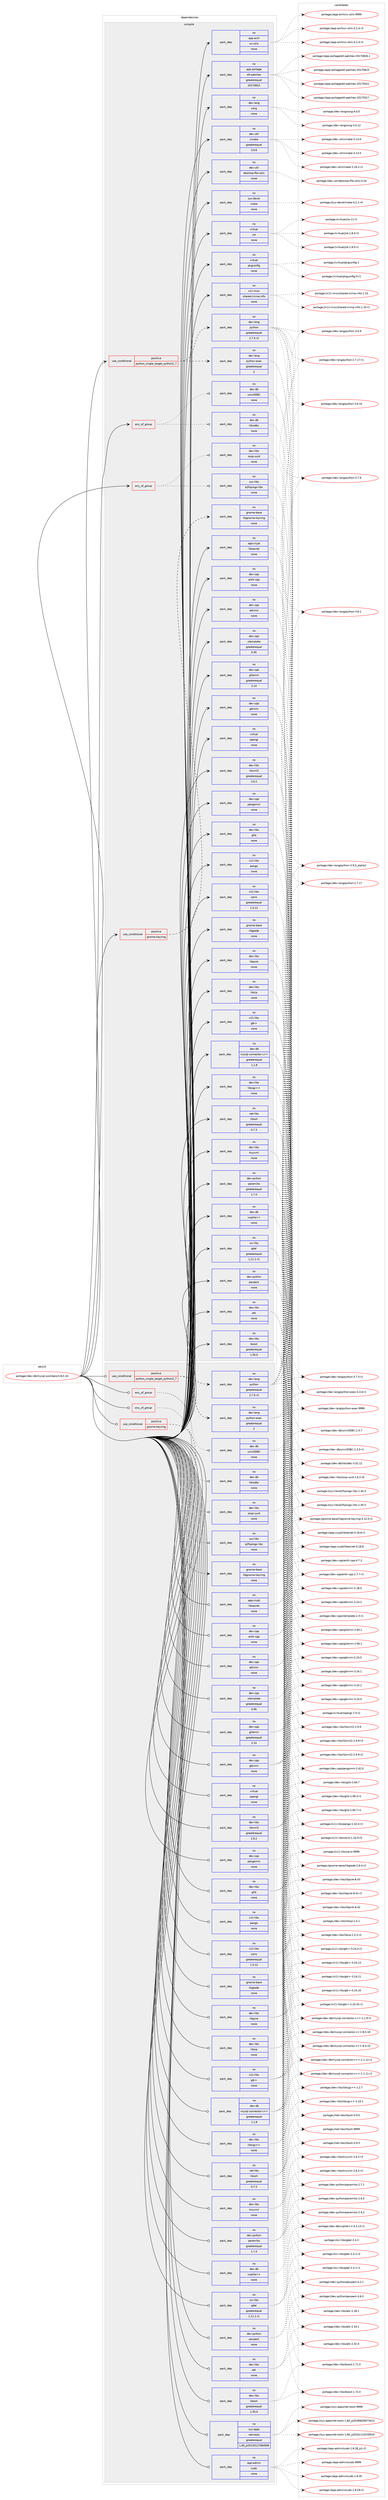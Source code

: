 digraph prolog {

# *************
# Graph options
# *************

newrank=true;
concentrate=true;
compound=true;
graph [rankdir=LR,fontname=Helvetica,fontsize=10,ranksep=1.5];#, ranksep=2.5, nodesep=0.2];
edge  [arrowhead=vee];
node  [fontname=Helvetica,fontsize=10];

# **********
# The ebuild
# **********

subgraph cluster_leftcol {
color=gray;
label=<<i>ebuild</i>>;
id [label="portage://dev-db/mysql-workbench-8.0.16", color=red, width=4, href="../dev-db/mysql-workbench-8.0.16.svg"];
}

# ****************
# The dependencies
# ****************

subgraph cluster_midcol {
color=gray;
label=<<i>dependencies</i>>;
subgraph cluster_compile {
fillcolor="#eeeeee";
style=filled;
label=<<i>compile</i>>;
subgraph any6995 {
dependency581728 [label=<<TABLE BORDER="0" CELLBORDER="1" CELLSPACING="0" CELLPADDING="4"><TR><TD CELLPADDING="10">any_of_group</TD></TR></TABLE>>, shape=none, color=red];subgraph pack436723 {
dependency581729 [label=<<TABLE BORDER="0" CELLBORDER="1" CELLSPACING="0" CELLPADDING="4" WIDTH="220"><TR><TD ROWSPAN="6" CELLPADDING="30">pack_dep</TD></TR><TR><TD WIDTH="110">no</TD></TR><TR><TD>dev-db</TD></TR><TR><TD>libiodbc</TD></TR><TR><TD>none</TD></TR><TR><TD></TD></TR></TABLE>>, shape=none, color=blue];
}
dependency581728:e -> dependency581729:w [weight=20,style="dotted",arrowhead="oinv"];
subgraph pack436724 {
dependency581730 [label=<<TABLE BORDER="0" CELLBORDER="1" CELLSPACING="0" CELLPADDING="4" WIDTH="220"><TR><TD ROWSPAN="6" CELLPADDING="30">pack_dep</TD></TR><TR><TD WIDTH="110">no</TD></TR><TR><TD>dev-db</TD></TR><TR><TD>unixODBC</TD></TR><TR><TD>none</TD></TR><TR><TD></TD></TR></TABLE>>, shape=none, color=blue];
}
dependency581728:e -> dependency581730:w [weight=20,style="dotted",arrowhead="oinv"];
}
id:e -> dependency581728:w [weight=20,style="solid",arrowhead="vee"];
subgraph any6996 {
dependency581731 [label=<<TABLE BORDER="0" CELLBORDER="1" CELLSPACING="0" CELLPADDING="4"><TR><TD CELLPADDING="10">any_of_group</TD></TR></TABLE>>, shape=none, color=red];subgraph pack436725 {
dependency581732 [label=<<TABLE BORDER="0" CELLBORDER="1" CELLSPACING="0" CELLPADDING="4" WIDTH="220"><TR><TD ROWSPAN="6" CELLPADDING="30">pack_dep</TD></TR><TR><TD WIDTH="110">no</TD></TR><TR><TD>sys-libs</TD></TR><TR><TD>e2fsprogs-libs</TD></TR><TR><TD>none</TD></TR><TR><TD></TD></TR></TABLE>>, shape=none, color=blue];
}
dependency581731:e -> dependency581732:w [weight=20,style="dotted",arrowhead="oinv"];
subgraph pack436726 {
dependency581733 [label=<<TABLE BORDER="0" CELLBORDER="1" CELLSPACING="0" CELLPADDING="4" WIDTH="220"><TR><TD ROWSPAN="6" CELLPADDING="30">pack_dep</TD></TR><TR><TD WIDTH="110">no</TD></TR><TR><TD>dev-libs</TD></TR><TR><TD>ossp-uuid</TD></TR><TR><TD>none</TD></TR><TR><TD></TD></TR></TABLE>>, shape=none, color=blue];
}
dependency581731:e -> dependency581733:w [weight=20,style="dotted",arrowhead="oinv"];
}
id:e -> dependency581731:w [weight=20,style="solid",arrowhead="vee"];
subgraph cond137769 {
dependency581734 [label=<<TABLE BORDER="0" CELLBORDER="1" CELLSPACING="0" CELLPADDING="4"><TR><TD ROWSPAN="3" CELLPADDING="10">use_conditional</TD></TR><TR><TD>positive</TD></TR><TR><TD>gnome-keyring</TD></TR></TABLE>>, shape=none, color=red];
subgraph pack436727 {
dependency581735 [label=<<TABLE BORDER="0" CELLBORDER="1" CELLSPACING="0" CELLPADDING="4" WIDTH="220"><TR><TD ROWSPAN="6" CELLPADDING="30">pack_dep</TD></TR><TR><TD WIDTH="110">no</TD></TR><TR><TD>gnome-base</TD></TR><TR><TD>libgnome-keyring</TD></TR><TR><TD>none</TD></TR><TR><TD></TD></TR></TABLE>>, shape=none, color=blue];
}
dependency581734:e -> dependency581735:w [weight=20,style="dashed",arrowhead="vee"];
}
id:e -> dependency581734:w [weight=20,style="solid",arrowhead="vee"];
subgraph cond137770 {
dependency581736 [label=<<TABLE BORDER="0" CELLBORDER="1" CELLSPACING="0" CELLPADDING="4"><TR><TD ROWSPAN="3" CELLPADDING="10">use_conditional</TD></TR><TR><TD>positive</TD></TR><TR><TD>python_single_target_python2_7</TD></TR></TABLE>>, shape=none, color=red];
subgraph pack436728 {
dependency581737 [label=<<TABLE BORDER="0" CELLBORDER="1" CELLSPACING="0" CELLPADDING="4" WIDTH="220"><TR><TD ROWSPAN="6" CELLPADDING="30">pack_dep</TD></TR><TR><TD WIDTH="110">no</TD></TR><TR><TD>dev-lang</TD></TR><TR><TD>python</TD></TR><TR><TD>greaterequal</TD></TR><TR><TD>2.7.5-r2</TD></TR></TABLE>>, shape=none, color=blue];
}
dependency581736:e -> dependency581737:w [weight=20,style="dashed",arrowhead="vee"];
subgraph pack436729 {
dependency581738 [label=<<TABLE BORDER="0" CELLBORDER="1" CELLSPACING="0" CELLPADDING="4" WIDTH="220"><TR><TD ROWSPAN="6" CELLPADDING="30">pack_dep</TD></TR><TR><TD WIDTH="110">no</TD></TR><TR><TD>dev-lang</TD></TR><TR><TD>python-exec</TD></TR><TR><TD>greaterequal</TD></TR><TR><TD>2</TD></TR></TABLE>>, shape=none, color=blue];
}
dependency581736:e -> dependency581738:w [weight=20,style="dashed",arrowhead="vee"];
}
id:e -> dependency581736:w [weight=20,style="solid",arrowhead="vee"];
subgraph pack436730 {
dependency581739 [label=<<TABLE BORDER="0" CELLBORDER="1" CELLSPACING="0" CELLPADDING="4" WIDTH="220"><TR><TD ROWSPAN="6" CELLPADDING="30">pack_dep</TD></TR><TR><TD WIDTH="110">no</TD></TR><TR><TD>app-arch</TD></TR><TR><TD>xz-utils</TD></TR><TR><TD>none</TD></TR><TR><TD></TD></TR></TABLE>>, shape=none, color=blue];
}
id:e -> dependency581739:w [weight=20,style="solid",arrowhead="vee"];
subgraph pack436731 {
dependency581740 [label=<<TABLE BORDER="0" CELLBORDER="1" CELLSPACING="0" CELLPADDING="4" WIDTH="220"><TR><TD ROWSPAN="6" CELLPADDING="30">pack_dep</TD></TR><TR><TD WIDTH="110">no</TD></TR><TR><TD>app-crypt</TD></TR><TR><TD>libsecret</TD></TR><TR><TD>none</TD></TR><TR><TD></TD></TR></TABLE>>, shape=none, color=blue];
}
id:e -> dependency581740:w [weight=20,style="solid",arrowhead="vee"];
subgraph pack436732 {
dependency581741 [label=<<TABLE BORDER="0" CELLBORDER="1" CELLSPACING="0" CELLPADDING="4" WIDTH="220"><TR><TD ROWSPAN="6" CELLPADDING="30">pack_dep</TD></TR><TR><TD WIDTH="110">no</TD></TR><TR><TD>app-portage</TD></TR><TR><TD>elt-patches</TD></TR><TR><TD>greaterequal</TD></TR><TR><TD>20170815</TD></TR></TABLE>>, shape=none, color=blue];
}
id:e -> dependency581741:w [weight=20,style="solid",arrowhead="vee"];
subgraph pack436733 {
dependency581742 [label=<<TABLE BORDER="0" CELLBORDER="1" CELLSPACING="0" CELLPADDING="4" WIDTH="220"><TR><TD ROWSPAN="6" CELLPADDING="30">pack_dep</TD></TR><TR><TD WIDTH="110">no</TD></TR><TR><TD>dev-cpp</TD></TR><TR><TD>antlr-cpp</TD></TR><TR><TD>none</TD></TR><TR><TD></TD></TR></TABLE>>, shape=none, color=blue];
}
id:e -> dependency581742:w [weight=20,style="solid",arrowhead="vee"];
subgraph pack436734 {
dependency581743 [label=<<TABLE BORDER="0" CELLBORDER="1" CELLSPACING="0" CELLPADDING="4" WIDTH="220"><TR><TD ROWSPAN="6" CELLPADDING="30">pack_dep</TD></TR><TR><TD WIDTH="110">no</TD></TR><TR><TD>dev-cpp</TD></TR><TR><TD>atkmm</TD></TR><TR><TD>none</TD></TR><TR><TD></TD></TR></TABLE>>, shape=none, color=blue];
}
id:e -> dependency581743:w [weight=20,style="solid",arrowhead="vee"];
subgraph pack436735 {
dependency581744 [label=<<TABLE BORDER="0" CELLBORDER="1" CELLSPACING="0" CELLPADDING="4" WIDTH="220"><TR><TD ROWSPAN="6" CELLPADDING="30">pack_dep</TD></TR><TR><TD WIDTH="110">no</TD></TR><TR><TD>dev-cpp</TD></TR><TR><TD>ctemplate</TD></TR><TR><TD>greaterequal</TD></TR><TR><TD>0.95</TD></TR></TABLE>>, shape=none, color=blue];
}
id:e -> dependency581744:w [weight=20,style="solid",arrowhead="vee"];
subgraph pack436736 {
dependency581745 [label=<<TABLE BORDER="0" CELLBORDER="1" CELLSPACING="0" CELLPADDING="4" WIDTH="220"><TR><TD ROWSPAN="6" CELLPADDING="30">pack_dep</TD></TR><TR><TD WIDTH="110">no</TD></TR><TR><TD>dev-cpp</TD></TR><TR><TD>glibmm</TD></TR><TR><TD>greaterequal</TD></TR><TR><TD>2.14</TD></TR></TABLE>>, shape=none, color=blue];
}
id:e -> dependency581745:w [weight=20,style="solid",arrowhead="vee"];
subgraph pack436737 {
dependency581746 [label=<<TABLE BORDER="0" CELLBORDER="1" CELLSPACING="0" CELLPADDING="4" WIDTH="220"><TR><TD ROWSPAN="6" CELLPADDING="30">pack_dep</TD></TR><TR><TD WIDTH="110">no</TD></TR><TR><TD>dev-cpp</TD></TR><TR><TD>gtkmm</TD></TR><TR><TD>none</TD></TR><TR><TD></TD></TR></TABLE>>, shape=none, color=blue];
}
id:e -> dependency581746:w [weight=20,style="solid",arrowhead="vee"];
subgraph pack436738 {
dependency581747 [label=<<TABLE BORDER="0" CELLBORDER="1" CELLSPACING="0" CELLPADDING="4" WIDTH="220"><TR><TD ROWSPAN="6" CELLPADDING="30">pack_dep</TD></TR><TR><TD WIDTH="110">no</TD></TR><TR><TD>dev-cpp</TD></TR><TR><TD>pangomm</TD></TR><TR><TD>none</TD></TR><TR><TD></TD></TR></TABLE>>, shape=none, color=blue];
}
id:e -> dependency581747:w [weight=20,style="solid",arrowhead="vee"];
subgraph pack436739 {
dependency581748 [label=<<TABLE BORDER="0" CELLBORDER="1" CELLSPACING="0" CELLPADDING="4" WIDTH="220"><TR><TD ROWSPAN="6" CELLPADDING="30">pack_dep</TD></TR><TR><TD WIDTH="110">no</TD></TR><TR><TD>dev-db</TD></TR><TR><TD>mysql-connector-c++</TD></TR><TR><TD>greaterequal</TD></TR><TR><TD>1.1.8</TD></TR></TABLE>>, shape=none, color=blue];
}
id:e -> dependency581748:w [weight=20,style="solid",arrowhead="vee"];
subgraph pack436740 {
dependency581749 [label=<<TABLE BORDER="0" CELLBORDER="1" CELLSPACING="0" CELLPADDING="4" WIDTH="220"><TR><TD ROWSPAN="6" CELLPADDING="30">pack_dep</TD></TR><TR><TD WIDTH="110">no</TD></TR><TR><TD>dev-db</TD></TR><TR><TD>vsqlite++</TD></TR><TR><TD>none</TD></TR><TR><TD></TD></TR></TABLE>>, shape=none, color=blue];
}
id:e -> dependency581749:w [weight=20,style="solid",arrowhead="vee"];
subgraph pack436741 {
dependency581750 [label=<<TABLE BORDER="0" CELLBORDER="1" CELLSPACING="0" CELLPADDING="4" WIDTH="220"><TR><TD ROWSPAN="6" CELLPADDING="30">pack_dep</TD></TR><TR><TD WIDTH="110">no</TD></TR><TR><TD>dev-lang</TD></TR><TR><TD>swig</TD></TR><TR><TD>none</TD></TR><TR><TD></TD></TR></TABLE>>, shape=none, color=blue];
}
id:e -> dependency581750:w [weight=20,style="solid",arrowhead="vee"];
subgraph pack436742 {
dependency581751 [label=<<TABLE BORDER="0" CELLBORDER="1" CELLSPACING="0" CELLPADDING="4" WIDTH="220"><TR><TD ROWSPAN="6" CELLPADDING="30">pack_dep</TD></TR><TR><TD WIDTH="110">no</TD></TR><TR><TD>dev-libs</TD></TR><TR><TD>atk</TD></TR><TR><TD>none</TD></TR><TR><TD></TD></TR></TABLE>>, shape=none, color=blue];
}
id:e -> dependency581751:w [weight=20,style="solid",arrowhead="vee"];
subgraph pack436743 {
dependency581752 [label=<<TABLE BORDER="0" CELLBORDER="1" CELLSPACING="0" CELLPADDING="4" WIDTH="220"><TR><TD ROWSPAN="6" CELLPADDING="30">pack_dep</TD></TR><TR><TD WIDTH="110">no</TD></TR><TR><TD>dev-libs</TD></TR><TR><TD>boost</TD></TR><TR><TD>greaterequal</TD></TR><TR><TD>1.55.0</TD></TR></TABLE>>, shape=none, color=blue];
}
id:e -> dependency581752:w [weight=20,style="solid",arrowhead="vee"];
subgraph pack436744 {
dependency581753 [label=<<TABLE BORDER="0" CELLBORDER="1" CELLSPACING="0" CELLPADDING="4" WIDTH="220"><TR><TD ROWSPAN="6" CELLPADDING="30">pack_dep</TD></TR><TR><TD WIDTH="110">no</TD></TR><TR><TD>dev-libs</TD></TR><TR><TD>glib</TD></TR><TR><TD>none</TD></TR><TR><TD></TD></TR></TABLE>>, shape=none, color=blue];
}
id:e -> dependency581753:w [weight=20,style="solid",arrowhead="vee"];
subgraph pack436745 {
dependency581754 [label=<<TABLE BORDER="0" CELLBORDER="1" CELLSPACING="0" CELLPADDING="4" WIDTH="220"><TR><TD ROWSPAN="6" CELLPADDING="30">pack_dep</TD></TR><TR><TD WIDTH="110">no</TD></TR><TR><TD>dev-libs</TD></TR><TR><TD>libpcre</TD></TR><TR><TD>none</TD></TR><TR><TD></TD></TR></TABLE>>, shape=none, color=blue];
}
id:e -> dependency581754:w [weight=20,style="solid",arrowhead="vee"];
subgraph pack436746 {
dependency581755 [label=<<TABLE BORDER="0" CELLBORDER="1" CELLSPACING="0" CELLPADDING="4" WIDTH="220"><TR><TD ROWSPAN="6" CELLPADDING="30">pack_dep</TD></TR><TR><TD WIDTH="110">no</TD></TR><TR><TD>dev-libs</TD></TR><TR><TD>libsigc++</TD></TR><TR><TD>none</TD></TR><TR><TD></TD></TR></TABLE>>, shape=none, color=blue];
}
id:e -> dependency581755:w [weight=20,style="solid",arrowhead="vee"];
subgraph pack436747 {
dependency581756 [label=<<TABLE BORDER="0" CELLBORDER="1" CELLSPACING="0" CELLPADDING="4" WIDTH="220"><TR><TD ROWSPAN="6" CELLPADDING="30">pack_dep</TD></TR><TR><TD WIDTH="110">no</TD></TR><TR><TD>dev-libs</TD></TR><TR><TD>libxml2</TD></TR><TR><TD>greaterequal</TD></TR><TR><TD>2.6.2</TD></TR></TABLE>>, shape=none, color=blue];
}
id:e -> dependency581756:w [weight=20,style="solid",arrowhead="vee"];
subgraph pack436748 {
dependency581757 [label=<<TABLE BORDER="0" CELLBORDER="1" CELLSPACING="0" CELLPADDING="4" WIDTH="220"><TR><TD ROWSPAN="6" CELLPADDING="30">pack_dep</TD></TR><TR><TD WIDTH="110">no</TD></TR><TR><TD>dev-libs</TD></TR><TR><TD>libzip</TD></TR><TR><TD>none</TD></TR><TR><TD></TD></TR></TABLE>>, shape=none, color=blue];
}
id:e -> dependency581757:w [weight=20,style="solid",arrowhead="vee"];
subgraph pack436749 {
dependency581758 [label=<<TABLE BORDER="0" CELLBORDER="1" CELLSPACING="0" CELLPADDING="4" WIDTH="220"><TR><TD ROWSPAN="6" CELLPADDING="30">pack_dep</TD></TR><TR><TD WIDTH="110">no</TD></TR><TR><TD>dev-libs</TD></TR><TR><TD>tinyxml</TD></TR><TR><TD>none</TD></TR><TR><TD></TD></TR></TABLE>>, shape=none, color=blue];
}
id:e -> dependency581758:w [weight=20,style="solid",arrowhead="vee"];
subgraph pack436750 {
dependency581759 [label=<<TABLE BORDER="0" CELLBORDER="1" CELLSPACING="0" CELLPADDING="4" WIDTH="220"><TR><TD ROWSPAN="6" CELLPADDING="30">pack_dep</TD></TR><TR><TD WIDTH="110">no</TD></TR><TR><TD>dev-python</TD></TR><TR><TD>paramiko</TD></TR><TR><TD>greaterequal</TD></TR><TR><TD>1.7.4</TD></TR></TABLE>>, shape=none, color=blue];
}
id:e -> dependency581759:w [weight=20,style="solid",arrowhead="vee"];
subgraph pack436751 {
dependency581760 [label=<<TABLE BORDER="0" CELLBORDER="1" CELLSPACING="0" CELLPADDING="4" WIDTH="220"><TR><TD ROWSPAN="6" CELLPADDING="30">pack_dep</TD></TR><TR><TD WIDTH="110">no</TD></TR><TR><TD>dev-python</TD></TR><TR><TD>pexpect</TD></TR><TR><TD>none</TD></TR><TR><TD></TD></TR></TABLE>>, shape=none, color=blue];
}
id:e -> dependency581760:w [weight=20,style="solid",arrowhead="vee"];
subgraph pack436752 {
dependency581761 [label=<<TABLE BORDER="0" CELLBORDER="1" CELLSPACING="0" CELLPADDING="4" WIDTH="220"><TR><TD ROWSPAN="6" CELLPADDING="30">pack_dep</TD></TR><TR><TD WIDTH="110">no</TD></TR><TR><TD>dev-util</TD></TR><TR><TD>cmake</TD></TR><TR><TD>greaterequal</TD></TR><TR><TD>3.9.6</TD></TR></TABLE>>, shape=none, color=blue];
}
id:e -> dependency581761:w [weight=20,style="solid",arrowhead="vee"];
subgraph pack436753 {
dependency581762 [label=<<TABLE BORDER="0" CELLBORDER="1" CELLSPACING="0" CELLPADDING="4" WIDTH="220"><TR><TD ROWSPAN="6" CELLPADDING="30">pack_dep</TD></TR><TR><TD WIDTH="110">no</TD></TR><TR><TD>dev-util</TD></TR><TR><TD>desktop-file-utils</TD></TR><TR><TD>none</TD></TR><TR><TD></TD></TR></TABLE>>, shape=none, color=blue];
}
id:e -> dependency581762:w [weight=20,style="solid",arrowhead="vee"];
subgraph pack436754 {
dependency581763 [label=<<TABLE BORDER="0" CELLBORDER="1" CELLSPACING="0" CELLPADDING="4" WIDTH="220"><TR><TD ROWSPAN="6" CELLPADDING="30">pack_dep</TD></TR><TR><TD WIDTH="110">no</TD></TR><TR><TD>gnome-base</TD></TR><TR><TD>libglade</TD></TR><TR><TD>none</TD></TR><TR><TD></TD></TR></TABLE>>, shape=none, color=blue];
}
id:e -> dependency581763:w [weight=20,style="solid",arrowhead="vee"];
subgraph pack436755 {
dependency581764 [label=<<TABLE BORDER="0" CELLBORDER="1" CELLSPACING="0" CELLPADDING="4" WIDTH="220"><TR><TD ROWSPAN="6" CELLPADDING="30">pack_dep</TD></TR><TR><TD WIDTH="110">no</TD></TR><TR><TD>net-libs</TD></TR><TR><TD>libssh</TD></TR><TR><TD>greaterequal</TD></TR><TR><TD>0.7.3</TD></TR></TABLE>>, shape=none, color=blue];
}
id:e -> dependency581764:w [weight=20,style="solid",arrowhead="vee"];
subgraph pack436756 {
dependency581765 [label=<<TABLE BORDER="0" CELLBORDER="1" CELLSPACING="0" CELLPADDING="4" WIDTH="220"><TR><TD ROWSPAN="6" CELLPADDING="30">pack_dep</TD></TR><TR><TD WIDTH="110">no</TD></TR><TR><TD>sci-libs</TD></TR><TR><TD>gdal</TD></TR><TR><TD>greaterequal</TD></TR><TR><TD>1.11.1-r1</TD></TR></TABLE>>, shape=none, color=blue];
}
id:e -> dependency581765:w [weight=20,style="solid",arrowhead="vee"];
subgraph pack436757 {
dependency581766 [label=<<TABLE BORDER="0" CELLBORDER="1" CELLSPACING="0" CELLPADDING="4" WIDTH="220"><TR><TD ROWSPAN="6" CELLPADDING="30">pack_dep</TD></TR><TR><TD WIDTH="110">no</TD></TR><TR><TD>sys-devel</TD></TR><TR><TD>make</TD></TR><TR><TD>none</TD></TR><TR><TD></TD></TR></TABLE>>, shape=none, color=blue];
}
id:e -> dependency581766:w [weight=20,style="solid",arrowhead="vee"];
subgraph pack436758 {
dependency581767 [label=<<TABLE BORDER="0" CELLBORDER="1" CELLSPACING="0" CELLPADDING="4" WIDTH="220"><TR><TD ROWSPAN="6" CELLPADDING="30">pack_dep</TD></TR><TR><TD WIDTH="110">no</TD></TR><TR><TD>virtual</TD></TR><TR><TD>jre</TD></TR><TR><TD>none</TD></TR><TR><TD></TD></TR></TABLE>>, shape=none, color=blue];
}
id:e -> dependency581767:w [weight=20,style="solid",arrowhead="vee"];
subgraph pack436759 {
dependency581768 [label=<<TABLE BORDER="0" CELLBORDER="1" CELLSPACING="0" CELLPADDING="4" WIDTH="220"><TR><TD ROWSPAN="6" CELLPADDING="30">pack_dep</TD></TR><TR><TD WIDTH="110">no</TD></TR><TR><TD>virtual</TD></TR><TR><TD>opengl</TD></TR><TR><TD>none</TD></TR><TR><TD></TD></TR></TABLE>>, shape=none, color=blue];
}
id:e -> dependency581768:w [weight=20,style="solid",arrowhead="vee"];
subgraph pack436760 {
dependency581769 [label=<<TABLE BORDER="0" CELLBORDER="1" CELLSPACING="0" CELLPADDING="4" WIDTH="220"><TR><TD ROWSPAN="6" CELLPADDING="30">pack_dep</TD></TR><TR><TD WIDTH="110">no</TD></TR><TR><TD>virtual</TD></TR><TR><TD>pkgconfig</TD></TR><TR><TD>none</TD></TR><TR><TD></TD></TR></TABLE>>, shape=none, color=blue];
}
id:e -> dependency581769:w [weight=20,style="solid",arrowhead="vee"];
subgraph pack436761 {
dependency581770 [label=<<TABLE BORDER="0" CELLBORDER="1" CELLSPACING="0" CELLPADDING="4" WIDTH="220"><TR><TD ROWSPAN="6" CELLPADDING="30">pack_dep</TD></TR><TR><TD WIDTH="110">no</TD></TR><TR><TD>x11-libs</TD></TR><TR><TD>cairo</TD></TR><TR><TD>greaterequal</TD></TR><TR><TD>1.5.12</TD></TR></TABLE>>, shape=none, color=blue];
}
id:e -> dependency581770:w [weight=20,style="solid",arrowhead="vee"];
subgraph pack436762 {
dependency581771 [label=<<TABLE BORDER="0" CELLBORDER="1" CELLSPACING="0" CELLPADDING="4" WIDTH="220"><TR><TD ROWSPAN="6" CELLPADDING="30">pack_dep</TD></TR><TR><TD WIDTH="110">no</TD></TR><TR><TD>x11-libs</TD></TR><TR><TD>gtk+</TD></TR><TR><TD>none</TD></TR><TR><TD></TD></TR></TABLE>>, shape=none, color=blue];
}
id:e -> dependency581771:w [weight=20,style="solid",arrowhead="vee"];
subgraph pack436763 {
dependency581772 [label=<<TABLE BORDER="0" CELLBORDER="1" CELLSPACING="0" CELLPADDING="4" WIDTH="220"><TR><TD ROWSPAN="6" CELLPADDING="30">pack_dep</TD></TR><TR><TD WIDTH="110">no</TD></TR><TR><TD>x11-libs</TD></TR><TR><TD>pango</TD></TR><TR><TD>none</TD></TR><TR><TD></TD></TR></TABLE>>, shape=none, color=blue];
}
id:e -> dependency581772:w [weight=20,style="solid",arrowhead="vee"];
subgraph pack436764 {
dependency581773 [label=<<TABLE BORDER="0" CELLBORDER="1" CELLSPACING="0" CELLPADDING="4" WIDTH="220"><TR><TD ROWSPAN="6" CELLPADDING="30">pack_dep</TD></TR><TR><TD WIDTH="110">no</TD></TR><TR><TD>x11-misc</TD></TR><TR><TD>shared-mime-info</TD></TR><TR><TD>none</TD></TR><TR><TD></TD></TR></TABLE>>, shape=none, color=blue];
}
id:e -> dependency581773:w [weight=20,style="solid",arrowhead="vee"];
}
subgraph cluster_compileandrun {
fillcolor="#eeeeee";
style=filled;
label=<<i>compile and run</i>>;
}
subgraph cluster_run {
fillcolor="#eeeeee";
style=filled;
label=<<i>run</i>>;
subgraph any6997 {
dependency581774 [label=<<TABLE BORDER="0" CELLBORDER="1" CELLSPACING="0" CELLPADDING="4"><TR><TD CELLPADDING="10">any_of_group</TD></TR></TABLE>>, shape=none, color=red];subgraph pack436765 {
dependency581775 [label=<<TABLE BORDER="0" CELLBORDER="1" CELLSPACING="0" CELLPADDING="4" WIDTH="220"><TR><TD ROWSPAN="6" CELLPADDING="30">pack_dep</TD></TR><TR><TD WIDTH="110">no</TD></TR><TR><TD>dev-db</TD></TR><TR><TD>libiodbc</TD></TR><TR><TD>none</TD></TR><TR><TD></TD></TR></TABLE>>, shape=none, color=blue];
}
dependency581774:e -> dependency581775:w [weight=20,style="dotted",arrowhead="oinv"];
subgraph pack436766 {
dependency581776 [label=<<TABLE BORDER="0" CELLBORDER="1" CELLSPACING="0" CELLPADDING="4" WIDTH="220"><TR><TD ROWSPAN="6" CELLPADDING="30">pack_dep</TD></TR><TR><TD WIDTH="110">no</TD></TR><TR><TD>dev-db</TD></TR><TR><TD>unixODBC</TD></TR><TR><TD>none</TD></TR><TR><TD></TD></TR></TABLE>>, shape=none, color=blue];
}
dependency581774:e -> dependency581776:w [weight=20,style="dotted",arrowhead="oinv"];
}
id:e -> dependency581774:w [weight=20,style="solid",arrowhead="odot"];
subgraph any6998 {
dependency581777 [label=<<TABLE BORDER="0" CELLBORDER="1" CELLSPACING="0" CELLPADDING="4"><TR><TD CELLPADDING="10">any_of_group</TD></TR></TABLE>>, shape=none, color=red];subgraph pack436767 {
dependency581778 [label=<<TABLE BORDER="0" CELLBORDER="1" CELLSPACING="0" CELLPADDING="4" WIDTH="220"><TR><TD ROWSPAN="6" CELLPADDING="30">pack_dep</TD></TR><TR><TD WIDTH="110">no</TD></TR><TR><TD>sys-libs</TD></TR><TR><TD>e2fsprogs-libs</TD></TR><TR><TD>none</TD></TR><TR><TD></TD></TR></TABLE>>, shape=none, color=blue];
}
dependency581777:e -> dependency581778:w [weight=20,style="dotted",arrowhead="oinv"];
subgraph pack436768 {
dependency581779 [label=<<TABLE BORDER="0" CELLBORDER="1" CELLSPACING="0" CELLPADDING="4" WIDTH="220"><TR><TD ROWSPAN="6" CELLPADDING="30">pack_dep</TD></TR><TR><TD WIDTH="110">no</TD></TR><TR><TD>dev-libs</TD></TR><TR><TD>ossp-uuid</TD></TR><TR><TD>none</TD></TR><TR><TD></TD></TR></TABLE>>, shape=none, color=blue];
}
dependency581777:e -> dependency581779:w [weight=20,style="dotted",arrowhead="oinv"];
}
id:e -> dependency581777:w [weight=20,style="solid",arrowhead="odot"];
subgraph cond137771 {
dependency581780 [label=<<TABLE BORDER="0" CELLBORDER="1" CELLSPACING="0" CELLPADDING="4"><TR><TD ROWSPAN="3" CELLPADDING="10">use_conditional</TD></TR><TR><TD>positive</TD></TR><TR><TD>gnome-keyring</TD></TR></TABLE>>, shape=none, color=red];
subgraph pack436769 {
dependency581781 [label=<<TABLE BORDER="0" CELLBORDER="1" CELLSPACING="0" CELLPADDING="4" WIDTH="220"><TR><TD ROWSPAN="6" CELLPADDING="30">pack_dep</TD></TR><TR><TD WIDTH="110">no</TD></TR><TR><TD>gnome-base</TD></TR><TR><TD>libgnome-keyring</TD></TR><TR><TD>none</TD></TR><TR><TD></TD></TR></TABLE>>, shape=none, color=blue];
}
dependency581780:e -> dependency581781:w [weight=20,style="dashed",arrowhead="vee"];
}
id:e -> dependency581780:w [weight=20,style="solid",arrowhead="odot"];
subgraph cond137772 {
dependency581782 [label=<<TABLE BORDER="0" CELLBORDER="1" CELLSPACING="0" CELLPADDING="4"><TR><TD ROWSPAN="3" CELLPADDING="10">use_conditional</TD></TR><TR><TD>positive</TD></TR><TR><TD>python_single_target_python2_7</TD></TR></TABLE>>, shape=none, color=red];
subgraph pack436770 {
dependency581783 [label=<<TABLE BORDER="0" CELLBORDER="1" CELLSPACING="0" CELLPADDING="4" WIDTH="220"><TR><TD ROWSPAN="6" CELLPADDING="30">pack_dep</TD></TR><TR><TD WIDTH="110">no</TD></TR><TR><TD>dev-lang</TD></TR><TR><TD>python</TD></TR><TR><TD>greaterequal</TD></TR><TR><TD>2.7.5-r2</TD></TR></TABLE>>, shape=none, color=blue];
}
dependency581782:e -> dependency581783:w [weight=20,style="dashed",arrowhead="vee"];
subgraph pack436771 {
dependency581784 [label=<<TABLE BORDER="0" CELLBORDER="1" CELLSPACING="0" CELLPADDING="4" WIDTH="220"><TR><TD ROWSPAN="6" CELLPADDING="30">pack_dep</TD></TR><TR><TD WIDTH="110">no</TD></TR><TR><TD>dev-lang</TD></TR><TR><TD>python-exec</TD></TR><TR><TD>greaterequal</TD></TR><TR><TD>2</TD></TR></TABLE>>, shape=none, color=blue];
}
dependency581782:e -> dependency581784:w [weight=20,style="dashed",arrowhead="vee"];
}
id:e -> dependency581782:w [weight=20,style="solid",arrowhead="odot"];
subgraph pack436772 {
dependency581785 [label=<<TABLE BORDER="0" CELLBORDER="1" CELLSPACING="0" CELLPADDING="4" WIDTH="220"><TR><TD ROWSPAN="6" CELLPADDING="30">pack_dep</TD></TR><TR><TD WIDTH="110">no</TD></TR><TR><TD>app-admin</TD></TR><TR><TD>sudo</TD></TR><TR><TD>none</TD></TR><TR><TD></TD></TR></TABLE>>, shape=none, color=blue];
}
id:e -> dependency581785:w [weight=20,style="solid",arrowhead="odot"];
subgraph pack436773 {
dependency581786 [label=<<TABLE BORDER="0" CELLBORDER="1" CELLSPACING="0" CELLPADDING="4" WIDTH="220"><TR><TD ROWSPAN="6" CELLPADDING="30">pack_dep</TD></TR><TR><TD WIDTH="110">no</TD></TR><TR><TD>app-crypt</TD></TR><TR><TD>libsecret</TD></TR><TR><TD>none</TD></TR><TR><TD></TD></TR></TABLE>>, shape=none, color=blue];
}
id:e -> dependency581786:w [weight=20,style="solid",arrowhead="odot"];
subgraph pack436774 {
dependency581787 [label=<<TABLE BORDER="0" CELLBORDER="1" CELLSPACING="0" CELLPADDING="4" WIDTH="220"><TR><TD ROWSPAN="6" CELLPADDING="30">pack_dep</TD></TR><TR><TD WIDTH="110">no</TD></TR><TR><TD>dev-cpp</TD></TR><TR><TD>antlr-cpp</TD></TR><TR><TD>none</TD></TR><TR><TD></TD></TR></TABLE>>, shape=none, color=blue];
}
id:e -> dependency581787:w [weight=20,style="solid",arrowhead="odot"];
subgraph pack436775 {
dependency581788 [label=<<TABLE BORDER="0" CELLBORDER="1" CELLSPACING="0" CELLPADDING="4" WIDTH="220"><TR><TD ROWSPAN="6" CELLPADDING="30">pack_dep</TD></TR><TR><TD WIDTH="110">no</TD></TR><TR><TD>dev-cpp</TD></TR><TR><TD>atkmm</TD></TR><TR><TD>none</TD></TR><TR><TD></TD></TR></TABLE>>, shape=none, color=blue];
}
id:e -> dependency581788:w [weight=20,style="solid",arrowhead="odot"];
subgraph pack436776 {
dependency581789 [label=<<TABLE BORDER="0" CELLBORDER="1" CELLSPACING="0" CELLPADDING="4" WIDTH="220"><TR><TD ROWSPAN="6" CELLPADDING="30">pack_dep</TD></TR><TR><TD WIDTH="110">no</TD></TR><TR><TD>dev-cpp</TD></TR><TR><TD>ctemplate</TD></TR><TR><TD>greaterequal</TD></TR><TR><TD>0.95</TD></TR></TABLE>>, shape=none, color=blue];
}
id:e -> dependency581789:w [weight=20,style="solid",arrowhead="odot"];
subgraph pack436777 {
dependency581790 [label=<<TABLE BORDER="0" CELLBORDER="1" CELLSPACING="0" CELLPADDING="4" WIDTH="220"><TR><TD ROWSPAN="6" CELLPADDING="30">pack_dep</TD></TR><TR><TD WIDTH="110">no</TD></TR><TR><TD>dev-cpp</TD></TR><TR><TD>glibmm</TD></TR><TR><TD>greaterequal</TD></TR><TR><TD>2.14</TD></TR></TABLE>>, shape=none, color=blue];
}
id:e -> dependency581790:w [weight=20,style="solid",arrowhead="odot"];
subgraph pack436778 {
dependency581791 [label=<<TABLE BORDER="0" CELLBORDER="1" CELLSPACING="0" CELLPADDING="4" WIDTH="220"><TR><TD ROWSPAN="6" CELLPADDING="30">pack_dep</TD></TR><TR><TD WIDTH="110">no</TD></TR><TR><TD>dev-cpp</TD></TR><TR><TD>gtkmm</TD></TR><TR><TD>none</TD></TR><TR><TD></TD></TR></TABLE>>, shape=none, color=blue];
}
id:e -> dependency581791:w [weight=20,style="solid",arrowhead="odot"];
subgraph pack436779 {
dependency581792 [label=<<TABLE BORDER="0" CELLBORDER="1" CELLSPACING="0" CELLPADDING="4" WIDTH="220"><TR><TD ROWSPAN="6" CELLPADDING="30">pack_dep</TD></TR><TR><TD WIDTH="110">no</TD></TR><TR><TD>dev-cpp</TD></TR><TR><TD>pangomm</TD></TR><TR><TD>none</TD></TR><TR><TD></TD></TR></TABLE>>, shape=none, color=blue];
}
id:e -> dependency581792:w [weight=20,style="solid",arrowhead="odot"];
subgraph pack436780 {
dependency581793 [label=<<TABLE BORDER="0" CELLBORDER="1" CELLSPACING="0" CELLPADDING="4" WIDTH="220"><TR><TD ROWSPAN="6" CELLPADDING="30">pack_dep</TD></TR><TR><TD WIDTH="110">no</TD></TR><TR><TD>dev-db</TD></TR><TR><TD>mysql-connector-c++</TD></TR><TR><TD>greaterequal</TD></TR><TR><TD>1.1.8</TD></TR></TABLE>>, shape=none, color=blue];
}
id:e -> dependency581793:w [weight=20,style="solid",arrowhead="odot"];
subgraph pack436781 {
dependency581794 [label=<<TABLE BORDER="0" CELLBORDER="1" CELLSPACING="0" CELLPADDING="4" WIDTH="220"><TR><TD ROWSPAN="6" CELLPADDING="30">pack_dep</TD></TR><TR><TD WIDTH="110">no</TD></TR><TR><TD>dev-db</TD></TR><TR><TD>vsqlite++</TD></TR><TR><TD>none</TD></TR><TR><TD></TD></TR></TABLE>>, shape=none, color=blue];
}
id:e -> dependency581794:w [weight=20,style="solid",arrowhead="odot"];
subgraph pack436782 {
dependency581795 [label=<<TABLE BORDER="0" CELLBORDER="1" CELLSPACING="0" CELLPADDING="4" WIDTH="220"><TR><TD ROWSPAN="6" CELLPADDING="30">pack_dep</TD></TR><TR><TD WIDTH="110">no</TD></TR><TR><TD>dev-libs</TD></TR><TR><TD>atk</TD></TR><TR><TD>none</TD></TR><TR><TD></TD></TR></TABLE>>, shape=none, color=blue];
}
id:e -> dependency581795:w [weight=20,style="solid",arrowhead="odot"];
subgraph pack436783 {
dependency581796 [label=<<TABLE BORDER="0" CELLBORDER="1" CELLSPACING="0" CELLPADDING="4" WIDTH="220"><TR><TD ROWSPAN="6" CELLPADDING="30">pack_dep</TD></TR><TR><TD WIDTH="110">no</TD></TR><TR><TD>dev-libs</TD></TR><TR><TD>boost</TD></TR><TR><TD>greaterequal</TD></TR><TR><TD>1.55.0</TD></TR></TABLE>>, shape=none, color=blue];
}
id:e -> dependency581796:w [weight=20,style="solid",arrowhead="odot"];
subgraph pack436784 {
dependency581797 [label=<<TABLE BORDER="0" CELLBORDER="1" CELLSPACING="0" CELLPADDING="4" WIDTH="220"><TR><TD ROWSPAN="6" CELLPADDING="30">pack_dep</TD></TR><TR><TD WIDTH="110">no</TD></TR><TR><TD>dev-libs</TD></TR><TR><TD>glib</TD></TR><TR><TD>none</TD></TR><TR><TD></TD></TR></TABLE>>, shape=none, color=blue];
}
id:e -> dependency581797:w [weight=20,style="solid",arrowhead="odot"];
subgraph pack436785 {
dependency581798 [label=<<TABLE BORDER="0" CELLBORDER="1" CELLSPACING="0" CELLPADDING="4" WIDTH="220"><TR><TD ROWSPAN="6" CELLPADDING="30">pack_dep</TD></TR><TR><TD WIDTH="110">no</TD></TR><TR><TD>dev-libs</TD></TR><TR><TD>libpcre</TD></TR><TR><TD>none</TD></TR><TR><TD></TD></TR></TABLE>>, shape=none, color=blue];
}
id:e -> dependency581798:w [weight=20,style="solid",arrowhead="odot"];
subgraph pack436786 {
dependency581799 [label=<<TABLE BORDER="0" CELLBORDER="1" CELLSPACING="0" CELLPADDING="4" WIDTH="220"><TR><TD ROWSPAN="6" CELLPADDING="30">pack_dep</TD></TR><TR><TD WIDTH="110">no</TD></TR><TR><TD>dev-libs</TD></TR><TR><TD>libsigc++</TD></TR><TR><TD>none</TD></TR><TR><TD></TD></TR></TABLE>>, shape=none, color=blue];
}
id:e -> dependency581799:w [weight=20,style="solid",arrowhead="odot"];
subgraph pack436787 {
dependency581800 [label=<<TABLE BORDER="0" CELLBORDER="1" CELLSPACING="0" CELLPADDING="4" WIDTH="220"><TR><TD ROWSPAN="6" CELLPADDING="30">pack_dep</TD></TR><TR><TD WIDTH="110">no</TD></TR><TR><TD>dev-libs</TD></TR><TR><TD>libxml2</TD></TR><TR><TD>greaterequal</TD></TR><TR><TD>2.6.2</TD></TR></TABLE>>, shape=none, color=blue];
}
id:e -> dependency581800:w [weight=20,style="solid",arrowhead="odot"];
subgraph pack436788 {
dependency581801 [label=<<TABLE BORDER="0" CELLBORDER="1" CELLSPACING="0" CELLPADDING="4" WIDTH="220"><TR><TD ROWSPAN="6" CELLPADDING="30">pack_dep</TD></TR><TR><TD WIDTH="110">no</TD></TR><TR><TD>dev-libs</TD></TR><TR><TD>libzip</TD></TR><TR><TD>none</TD></TR><TR><TD></TD></TR></TABLE>>, shape=none, color=blue];
}
id:e -> dependency581801:w [weight=20,style="solid",arrowhead="odot"];
subgraph pack436789 {
dependency581802 [label=<<TABLE BORDER="0" CELLBORDER="1" CELLSPACING="0" CELLPADDING="4" WIDTH="220"><TR><TD ROWSPAN="6" CELLPADDING="30">pack_dep</TD></TR><TR><TD WIDTH="110">no</TD></TR><TR><TD>dev-libs</TD></TR><TR><TD>tinyxml</TD></TR><TR><TD>none</TD></TR><TR><TD></TD></TR></TABLE>>, shape=none, color=blue];
}
id:e -> dependency581802:w [weight=20,style="solid",arrowhead="odot"];
subgraph pack436790 {
dependency581803 [label=<<TABLE BORDER="0" CELLBORDER="1" CELLSPACING="0" CELLPADDING="4" WIDTH="220"><TR><TD ROWSPAN="6" CELLPADDING="30">pack_dep</TD></TR><TR><TD WIDTH="110">no</TD></TR><TR><TD>dev-python</TD></TR><TR><TD>paramiko</TD></TR><TR><TD>greaterequal</TD></TR><TR><TD>1.7.4</TD></TR></TABLE>>, shape=none, color=blue];
}
id:e -> dependency581803:w [weight=20,style="solid",arrowhead="odot"];
subgraph pack436791 {
dependency581804 [label=<<TABLE BORDER="0" CELLBORDER="1" CELLSPACING="0" CELLPADDING="4" WIDTH="220"><TR><TD ROWSPAN="6" CELLPADDING="30">pack_dep</TD></TR><TR><TD WIDTH="110">no</TD></TR><TR><TD>dev-python</TD></TR><TR><TD>pexpect</TD></TR><TR><TD>none</TD></TR><TR><TD></TD></TR></TABLE>>, shape=none, color=blue];
}
id:e -> dependency581804:w [weight=20,style="solid",arrowhead="odot"];
subgraph pack436792 {
dependency581805 [label=<<TABLE BORDER="0" CELLBORDER="1" CELLSPACING="0" CELLPADDING="4" WIDTH="220"><TR><TD ROWSPAN="6" CELLPADDING="30">pack_dep</TD></TR><TR><TD WIDTH="110">no</TD></TR><TR><TD>gnome-base</TD></TR><TR><TD>libglade</TD></TR><TR><TD>none</TD></TR><TR><TD></TD></TR></TABLE>>, shape=none, color=blue];
}
id:e -> dependency581805:w [weight=20,style="solid",arrowhead="odot"];
subgraph pack436793 {
dependency581806 [label=<<TABLE BORDER="0" CELLBORDER="1" CELLSPACING="0" CELLPADDING="4" WIDTH="220"><TR><TD ROWSPAN="6" CELLPADDING="30">pack_dep</TD></TR><TR><TD WIDTH="110">no</TD></TR><TR><TD>net-libs</TD></TR><TR><TD>libssh</TD></TR><TR><TD>greaterequal</TD></TR><TR><TD>0.7.3</TD></TR></TABLE>>, shape=none, color=blue];
}
id:e -> dependency581806:w [weight=20,style="solid",arrowhead="odot"];
subgraph pack436794 {
dependency581807 [label=<<TABLE BORDER="0" CELLBORDER="1" CELLSPACING="0" CELLPADDING="4" WIDTH="220"><TR><TD ROWSPAN="6" CELLPADDING="30">pack_dep</TD></TR><TR><TD WIDTH="110">no</TD></TR><TR><TD>sci-libs</TD></TR><TR><TD>gdal</TD></TR><TR><TD>greaterequal</TD></TR><TR><TD>1.11.1-r1</TD></TR></TABLE>>, shape=none, color=blue];
}
id:e -> dependency581807:w [weight=20,style="solid",arrowhead="odot"];
subgraph pack436795 {
dependency581808 [label=<<TABLE BORDER="0" CELLBORDER="1" CELLSPACING="0" CELLPADDING="4" WIDTH="220"><TR><TD ROWSPAN="6" CELLPADDING="30">pack_dep</TD></TR><TR><TD WIDTH="110">no</TD></TR><TR><TD>sys-apps</TD></TR><TR><TD>net-tools</TD></TR><TR><TD>greaterequal</TD></TR><TR><TD>1.60_p20120127084908</TD></TR></TABLE>>, shape=none, color=blue];
}
id:e -> dependency581808:w [weight=20,style="solid",arrowhead="odot"];
subgraph pack436796 {
dependency581809 [label=<<TABLE BORDER="0" CELLBORDER="1" CELLSPACING="0" CELLPADDING="4" WIDTH="220"><TR><TD ROWSPAN="6" CELLPADDING="30">pack_dep</TD></TR><TR><TD WIDTH="110">no</TD></TR><TR><TD>virtual</TD></TR><TR><TD>opengl</TD></TR><TR><TD>none</TD></TR><TR><TD></TD></TR></TABLE>>, shape=none, color=blue];
}
id:e -> dependency581809:w [weight=20,style="solid",arrowhead="odot"];
subgraph pack436797 {
dependency581810 [label=<<TABLE BORDER="0" CELLBORDER="1" CELLSPACING="0" CELLPADDING="4" WIDTH="220"><TR><TD ROWSPAN="6" CELLPADDING="30">pack_dep</TD></TR><TR><TD WIDTH="110">no</TD></TR><TR><TD>x11-libs</TD></TR><TR><TD>cairo</TD></TR><TR><TD>greaterequal</TD></TR><TR><TD>1.5.12</TD></TR></TABLE>>, shape=none, color=blue];
}
id:e -> dependency581810:w [weight=20,style="solid",arrowhead="odot"];
subgraph pack436798 {
dependency581811 [label=<<TABLE BORDER="0" CELLBORDER="1" CELLSPACING="0" CELLPADDING="4" WIDTH="220"><TR><TD ROWSPAN="6" CELLPADDING="30">pack_dep</TD></TR><TR><TD WIDTH="110">no</TD></TR><TR><TD>x11-libs</TD></TR><TR><TD>gtk+</TD></TR><TR><TD>none</TD></TR><TR><TD></TD></TR></TABLE>>, shape=none, color=blue];
}
id:e -> dependency581811:w [weight=20,style="solid",arrowhead="odot"];
subgraph pack436799 {
dependency581812 [label=<<TABLE BORDER="0" CELLBORDER="1" CELLSPACING="0" CELLPADDING="4" WIDTH="220"><TR><TD ROWSPAN="6" CELLPADDING="30">pack_dep</TD></TR><TR><TD WIDTH="110">no</TD></TR><TR><TD>x11-libs</TD></TR><TR><TD>pango</TD></TR><TR><TD>none</TD></TR><TR><TD></TD></TR></TABLE>>, shape=none, color=blue];
}
id:e -> dependency581812:w [weight=20,style="solid",arrowhead="odot"];
}
}

# **************
# The candidates
# **************

subgraph cluster_choices {
rank=same;
color=gray;
label=<<i>candidates</i>>;

subgraph choice436723 {
color=black;
nodesep=1;
choice1001011184510098471081059810511110098994551465350464950 [label="portage://dev-db/libiodbc-3.52.12", color=red, width=4,href="../dev-db/libiodbc-3.52.12.svg"];
dependency581729:e -> choice1001011184510098471081059810511110098994551465350464950:w [style=dotted,weight="100"];
}
subgraph choice436724 {
color=black;
nodesep=1;
choice10010111845100984711711010512079686667455046514655 [label="portage://dev-db/unixODBC-2.3.7", color=red, width=4,href="../dev-db/unixODBC-2.3.7.svg"];
choice100101118451009847117110105120796866674550465146534511449 [label="portage://dev-db/unixODBC-2.3.5-r1", color=red, width=4,href="../dev-db/unixODBC-2.3.5-r1.svg"];
dependency581730:e -> choice10010111845100984711711010512079686667455046514655:w [style=dotted,weight="100"];
dependency581730:e -> choice100101118451009847117110105120796866674550465146534511449:w [style=dotted,weight="100"];
}
subgraph choice436725 {
color=black;
nodesep=1;
choice11512111545108105981154710150102115112114111103115451081059811545494652534653 [label="portage://sys-libs/e2fsprogs-libs-1.45.5", color=red, width=4,href="../sys-libs/e2fsprogs-libs-1.45.5.svg"];
choice11512111545108105981154710150102115112114111103115451081059811545494652534652 [label="portage://sys-libs/e2fsprogs-libs-1.45.4", color=red, width=4,href="../sys-libs/e2fsprogs-libs-1.45.4.svg"];
dependency581732:e -> choice11512111545108105981154710150102115112114111103115451081059811545494652534653:w [style=dotted,weight="100"];
dependency581732:e -> choice11512111545108105981154710150102115112114111103115451081059811545494652534652:w [style=dotted,weight="100"];
}
subgraph choice436726 {
color=black;
nodesep=1;
choice100101118451081059811547111115115112451171171051004549465446504511454 [label="portage://dev-libs/ossp-uuid-1.6.2-r6", color=red, width=4,href="../dev-libs/ossp-uuid-1.6.2-r6.svg"];
dependency581733:e -> choice100101118451081059811547111115115112451171171051004549465446504511454:w [style=dotted,weight="100"];
}
subgraph choice436727 {
color=black;
nodesep=1;
choice103110111109101459897115101471081059810311011110910145107101121114105110103455146495046484511449 [label="portage://gnome-base/libgnome-keyring-3.12.0-r1", color=red, width=4,href="../gnome-base/libgnome-keyring-3.12.0-r1.svg"];
dependency581735:e -> choice103110111109101459897115101471081059810311011110910145107101121114105110103455146495046484511449:w [style=dotted,weight="100"];
}
subgraph choice436728 {
color=black;
nodesep=1;
choice10010111845108971101034711212111610411111045514657464895971081121049750 [label="portage://dev-lang/python-3.9.0_alpha2", color=red, width=4,href="../dev-lang/python-3.9.0_alpha2.svg"];
choice100101118451089711010347112121116104111110455146564649 [label="portage://dev-lang/python-3.8.1", color=red, width=4,href="../dev-lang/python-3.8.1.svg"];
choice100101118451089711010347112121116104111110455146554654 [label="portage://dev-lang/python-3.7.6", color=red, width=4,href="../dev-lang/python-3.7.6.svg"];
choice1001011184510897110103471121211161041111104551465546534511449 [label="portage://dev-lang/python-3.7.5-r1", color=red, width=4,href="../dev-lang/python-3.7.5-r1.svg"];
choice100101118451089711010347112121116104111110455146544657 [label="portage://dev-lang/python-3.6.9", color=red, width=4,href="../dev-lang/python-3.6.9.svg"];
choice10010111845108971101034711212111610411111045514654464948 [label="portage://dev-lang/python-3.6.10", color=red, width=4,href="../dev-lang/python-3.6.10.svg"];
choice100101118451089711010347112121116104111110455046554649554511449 [label="portage://dev-lang/python-2.7.17-r1", color=red, width=4,href="../dev-lang/python-2.7.17-r1.svg"];
choice10010111845108971101034711212111610411111045504655464955 [label="portage://dev-lang/python-2.7.17", color=red, width=4,href="../dev-lang/python-2.7.17.svg"];
dependency581737:e -> choice10010111845108971101034711212111610411111045514657464895971081121049750:w [style=dotted,weight="100"];
dependency581737:e -> choice100101118451089711010347112121116104111110455146564649:w [style=dotted,weight="100"];
dependency581737:e -> choice100101118451089711010347112121116104111110455146554654:w [style=dotted,weight="100"];
dependency581737:e -> choice1001011184510897110103471121211161041111104551465546534511449:w [style=dotted,weight="100"];
dependency581737:e -> choice100101118451089711010347112121116104111110455146544657:w [style=dotted,weight="100"];
dependency581737:e -> choice10010111845108971101034711212111610411111045514654464948:w [style=dotted,weight="100"];
dependency581737:e -> choice100101118451089711010347112121116104111110455046554649554511449:w [style=dotted,weight="100"];
dependency581737:e -> choice10010111845108971101034711212111610411111045504655464955:w [style=dotted,weight="100"];
}
subgraph choice436729 {
color=black;
nodesep=1;
choice10010111845108971101034711212111610411111045101120101994557575757 [label="portage://dev-lang/python-exec-9999", color=red, width=4,href="../dev-lang/python-exec-9999.svg"];
choice10010111845108971101034711212111610411111045101120101994550465246544511449 [label="portage://dev-lang/python-exec-2.4.6-r1", color=red, width=4,href="../dev-lang/python-exec-2.4.6-r1.svg"];
dependency581738:e -> choice10010111845108971101034711212111610411111045101120101994557575757:w [style=dotted,weight="100"];
dependency581738:e -> choice10010111845108971101034711212111610411111045101120101994550465246544511449:w [style=dotted,weight="100"];
}
subgraph choice436730 {
color=black;
nodesep=1;
choice9711211245971149910447120122451171161051081154557575757 [label="portage://app-arch/xz-utils-9999", color=red, width=4,href="../app-arch/xz-utils-9999.svg"];
choice9711211245971149910447120122451171161051081154553465046524511451 [label="portage://app-arch/xz-utils-5.2.4-r3", color=red, width=4,href="../app-arch/xz-utils-5.2.4-r3.svg"];
choice9711211245971149910447120122451171161051081154553465046524511450 [label="portage://app-arch/xz-utils-5.2.4-r2", color=red, width=4,href="../app-arch/xz-utils-5.2.4-r2.svg"];
dependency581739:e -> choice9711211245971149910447120122451171161051081154557575757:w [style=dotted,weight="100"];
dependency581739:e -> choice9711211245971149910447120122451171161051081154553465046524511451:w [style=dotted,weight="100"];
dependency581739:e -> choice9711211245971149910447120122451171161051081154553465046524511450:w [style=dotted,weight="100"];
}
subgraph choice436731 {
color=black;
nodesep=1;
choice97112112459911412111211647108105981151019911410111645484649564656 [label="portage://app-crypt/libsecret-0.18.8", color=red, width=4,href="../app-crypt/libsecret-0.18.8.svg"];
choice971121124599114121112116471081059811510199114101116454846495646544511449 [label="portage://app-crypt/libsecret-0.18.6-r1", color=red, width=4,href="../app-crypt/libsecret-0.18.6-r1.svg"];
dependency581740:e -> choice97112112459911412111211647108105981151019911410111645484649564656:w [style=dotted,weight="100"];
dependency581740:e -> choice971121124599114121112116471081059811510199114101116454846495646544511449:w [style=dotted,weight="100"];
}
subgraph choice436732 {
color=black;
nodesep=1;
choice971121124511211111411697103101471011081164511297116991041011154550484955485650544649 [label="portage://app-portage/elt-patches-20170826.1", color=red, width=4,href="../app-portage/elt-patches-20170826.1.svg"];
choice97112112451121111141169710310147101108116451129711699104101115455048495548564953 [label="portage://app-portage/elt-patches-20170815", color=red, width=4,href="../app-portage/elt-patches-20170815.svg"];
choice97112112451121111141169710310147101108116451129711699104101115455048495548525050 [label="portage://app-portage/elt-patches-20170422", color=red, width=4,href="../app-portage/elt-patches-20170422.svg"];
choice97112112451121111141169710310147101108116451129711699104101115455048495548514955 [label="portage://app-portage/elt-patches-20170317", color=red, width=4,href="../app-portage/elt-patches-20170317.svg"];
dependency581741:e -> choice971121124511211111411697103101471011081164511297116991041011154550484955485650544649:w [style=dotted,weight="100"];
dependency581741:e -> choice97112112451121111141169710310147101108116451129711699104101115455048495548564953:w [style=dotted,weight="100"];
dependency581741:e -> choice97112112451121111141169710310147101108116451129711699104101115455048495548525050:w [style=dotted,weight="100"];
dependency581741:e -> choice97112112451121111141169710310147101108116451129711699104101115455048495548514955:w [style=dotted,weight="100"];
}
subgraph choice436733 {
color=black;
nodesep=1;
choice100101118459911211247971101161081144599112112455246554650 [label="portage://dev-cpp/antlr-cpp-4.7.2", color=red, width=4,href="../dev-cpp/antlr-cpp-4.7.2.svg"];
choice1001011184599112112479711011610811445991121124550465546554511449 [label="portage://dev-cpp/antlr-cpp-2.7.7-r1", color=red, width=4,href="../dev-cpp/antlr-cpp-2.7.7-r1.svg"];
dependency581742:e -> choice100101118459911211247971101161081144599112112455246554650:w [style=dotted,weight="100"];
dependency581742:e -> choice1001011184599112112479711011610811445991121124550465546554511449:w [style=dotted,weight="100"];
}
subgraph choice436734 {
color=black;
nodesep=1;
choice1001011184599112112479711610710910945504650564648 [label="portage://dev-cpp/atkmm-2.28.0", color=red, width=4,href="../dev-cpp/atkmm-2.28.0.svg"];
choice1001011184599112112479711610710910945504650524650 [label="portage://dev-cpp/atkmm-2.24.2", color=red, width=4,href="../dev-cpp/atkmm-2.24.2.svg"];
dependency581743:e -> choice1001011184599112112479711610710910945504650564648:w [style=dotted,weight="100"];
dependency581743:e -> choice1001011184599112112479711610710910945504650524650:w [style=dotted,weight="100"];
}
subgraph choice436735 {
color=black;
nodesep=1;
choice1001011184599112112479911610110911210897116101455046514511449 [label="portage://dev-cpp/ctemplate-2.3-r1", color=red, width=4,href="../dev-cpp/ctemplate-2.3-r1.svg"];
dependency581744:e -> choice1001011184599112112479911610110911210897116101455046514511449:w [style=dotted,weight="100"];
}
subgraph choice436736 {
color=black;
nodesep=1;
choice1001011184599112112471031081059810910945504654484649 [label="portage://dev-cpp/glibmm-2.60.1", color=red, width=4,href="../dev-cpp/glibmm-2.60.1.svg"];
choice1001011184599112112471031081059810910945504653544649 [label="portage://dev-cpp/glibmm-2.56.1", color=red, width=4,href="../dev-cpp/glibmm-2.56.1.svg"];
dependency581745:e -> choice1001011184599112112471031081059810910945504654484649:w [style=dotted,weight="100"];
dependency581745:e -> choice1001011184599112112471031081059810910945504653544649:w [style=dotted,weight="100"];
}
subgraph choice436737 {
color=black;
nodesep=1;
choice10010111845991121124710311610710910945514650524650 [label="portage://dev-cpp/gtkmm-3.24.2", color=red, width=4,href="../dev-cpp/gtkmm-3.24.2.svg"];
choice10010111845991121124710311610710910945514650524649 [label="portage://dev-cpp/gtkmm-3.24.1", color=red, width=4,href="../dev-cpp/gtkmm-3.24.1.svg"];
choice10010111845991121124710311610710910945514650524648 [label="portage://dev-cpp/gtkmm-3.24.0", color=red, width=4,href="../dev-cpp/gtkmm-3.24.0.svg"];
choice10010111845991121124710311610710910945504650524653 [label="portage://dev-cpp/gtkmm-2.24.5", color=red, width=4,href="../dev-cpp/gtkmm-2.24.5.svg"];
dependency581746:e -> choice10010111845991121124710311610710910945514650524650:w [style=dotted,weight="100"];
dependency581746:e -> choice10010111845991121124710311610710910945514650524649:w [style=dotted,weight="100"];
dependency581746:e -> choice10010111845991121124710311610710910945514650524648:w [style=dotted,weight="100"];
dependency581746:e -> choice10010111845991121124710311610710910945504650524653:w [style=dotted,weight="100"];
}
subgraph choice436738 {
color=black;
nodesep=1;
choice1001011184599112112471129711010311110910945504652504648 [label="portage://dev-cpp/pangomm-2.42.0", color=red, width=4,href="../dev-cpp/pangomm-2.42.0.svg"];
dependency581747:e -> choice1001011184599112112471129711010311110910945504652504648:w [style=dotted,weight="100"];
}
subgraph choice436739 {
color=black;
nodesep=1;
choice1001011184510098471091211151131084599111110110101991161111144599434345564648464956 [label="portage://dev-db/mysql-connector-c++-8.0.18", color=red, width=4,href="../dev-db/mysql-connector-c++-8.0.18.svg"];
choice1001011184510098471091211151131084599111110110101991161111144599434345564648464953 [label="portage://dev-db/mysql-connector-c++-8.0.15", color=red, width=4,href="../dev-db/mysql-connector-c++-8.0.15.svg"];
choice100101118451009847109121115113108459911111011010199116111114459943434549464946574511449 [label="portage://dev-db/mysql-connector-c++-1.1.9-r1", color=red, width=4,href="../dev-db/mysql-connector-c++-1.1.9-r1.svg"];
choice10010111845100984710912111511310845991111101101019911611111445994343454946494649504511449 [label="portage://dev-db/mysql-connector-c++-1.1.12-r1", color=red, width=4,href="../dev-db/mysql-connector-c++-1.1.12-r1.svg"];
choice10010111845100984710912111511310845991111101101019911611111445994343454946494649494511449 [label="portage://dev-db/mysql-connector-c++-1.1.11-r1", color=red, width=4,href="../dev-db/mysql-connector-c++-1.1.11-r1.svg"];
dependency581748:e -> choice1001011184510098471091211151131084599111110110101991161111144599434345564648464956:w [style=dotted,weight="100"];
dependency581748:e -> choice1001011184510098471091211151131084599111110110101991161111144599434345564648464953:w [style=dotted,weight="100"];
dependency581748:e -> choice100101118451009847109121115113108459911111011010199116111114459943434549464946574511449:w [style=dotted,weight="100"];
dependency581748:e -> choice10010111845100984710912111511310845991111101101019911611111445994343454946494649504511449:w [style=dotted,weight="100"];
dependency581748:e -> choice10010111845100984710912111511310845991111101101019911611111445994343454946494649494511449:w [style=dotted,weight="100"];
}
subgraph choice436740 {
color=black;
nodesep=1;
choice1001011184510098471181151131081051161014343454846514649514511449 [label="portage://dev-db/vsqlite++-0.3.13-r1", color=red, width=4,href="../dev-db/vsqlite++-0.3.13-r1.svg"];
dependency581749:e -> choice1001011184510098471181151131081051161014343454846514649514511449:w [style=dotted,weight="100"];
}
subgraph choice436741 {
color=black;
nodesep=1;
choice100101118451089711010347115119105103455246484648 [label="portage://dev-lang/swig-4.0.0", color=red, width=4,href="../dev-lang/swig-4.0.0.svg"];
choice10010111845108971101034711511910510345514648464950 [label="portage://dev-lang/swig-3.0.12", color=red, width=4,href="../dev-lang/swig-3.0.12.svg"];
dependency581750:e -> choice100101118451089711010347115119105103455246484648:w [style=dotted,weight="100"];
dependency581750:e -> choice10010111845108971101034711511910510345514648464950:w [style=dotted,weight="100"];
}
subgraph choice436742 {
color=black;
nodesep=1;
choice1001011184510810598115479711610745504651524649 [label="portage://dev-libs/atk-2.34.1", color=red, width=4,href="../dev-libs/atk-2.34.1.svg"];
choice1001011184510810598115479711610745504651504648 [label="portage://dev-libs/atk-2.32.0", color=red, width=4,href="../dev-libs/atk-2.32.0.svg"];
choice1001011184510810598115479711610745504650564649 [label="portage://dev-libs/atk-2.28.1", color=red, width=4,href="../dev-libs/atk-2.28.1.svg"];
dependency581751:e -> choice1001011184510810598115479711610745504651524649:w [style=dotted,weight="100"];
dependency581751:e -> choice1001011184510810598115479711610745504651504648:w [style=dotted,weight="100"];
dependency581751:e -> choice1001011184510810598115479711610745504650564649:w [style=dotted,weight="100"];
}
subgraph choice436743 {
color=black;
nodesep=1;
choice1001011184510810598115479811111111511645494655504648 [label="portage://dev-libs/boost-1.72.0", color=red, width=4,href="../dev-libs/boost-1.72.0.svg"];
choice1001011184510810598115479811111111511645494655494648 [label="portage://dev-libs/boost-1.71.0", color=red, width=4,href="../dev-libs/boost-1.71.0.svg"];
dependency581752:e -> choice1001011184510810598115479811111111511645494655504648:w [style=dotted,weight="100"];
dependency581752:e -> choice1001011184510810598115479811111111511645494655494648:w [style=dotted,weight="100"];
}
subgraph choice436744 {
color=black;
nodesep=1;
choice10010111845108105981154710310810598455046544846554511449 [label="portage://dev-libs/glib-2.60.7-r1", color=red, width=4,href="../dev-libs/glib-2.60.7-r1.svg"];
choice1001011184510810598115471031081059845504654484655 [label="portage://dev-libs/glib-2.60.7", color=red, width=4,href="../dev-libs/glib-2.60.7.svg"];
choice10010111845108105981154710310810598455046535646514511449 [label="portage://dev-libs/glib-2.58.3-r1", color=red, width=4,href="../dev-libs/glib-2.58.3-r1.svg"];
dependency581753:e -> choice10010111845108105981154710310810598455046544846554511449:w [style=dotted,weight="100"];
dependency581753:e -> choice1001011184510810598115471031081059845504654484655:w [style=dotted,weight="100"];
dependency581753:e -> choice10010111845108105981154710310810598455046535646514511449:w [style=dotted,weight="100"];
}
subgraph choice436745 {
color=black;
nodesep=1;
choice10010111845108105981154710810598112991141014556465251 [label="portage://dev-libs/libpcre-8.43", color=red, width=4,href="../dev-libs/libpcre-8.43.svg"];
choice10010111845108105981154710810598112991141014556465250 [label="portage://dev-libs/libpcre-8.42", color=red, width=4,href="../dev-libs/libpcre-8.42.svg"];
choice100101118451081059811547108105981129911410145564652494511449 [label="portage://dev-libs/libpcre-8.41-r1", color=red, width=4,href="../dev-libs/libpcre-8.41-r1.svg"];
dependency581754:e -> choice10010111845108105981154710810598112991141014556465251:w [style=dotted,weight="100"];
dependency581754:e -> choice10010111845108105981154710810598112991141014556465250:w [style=dotted,weight="100"];
dependency581754:e -> choice100101118451081059811547108105981129911410145564652494511449:w [style=dotted,weight="100"];
}
subgraph choice436746 {
color=black;
nodesep=1;
choice1001011184510810598115471081059811510510399434345504649484649 [label="portage://dev-libs/libsigc++-2.10.1", color=red, width=4,href="../dev-libs/libsigc++-2.10.1.svg"];
choice10010111845108105981154710810598115105103994343454946504655 [label="portage://dev-libs/libsigc++-1.2.7", color=red, width=4,href="../dev-libs/libsigc++-1.2.7.svg"];
dependency581755:e -> choice1001011184510810598115471081059811510510399434345504649484649:w [style=dotted,weight="100"];
dependency581755:e -> choice10010111845108105981154710810598115105103994343454946504655:w [style=dotted,weight="100"];
}
subgraph choice436747 {
color=black;
nodesep=1;
choice10010111845108105981154710810598120109108504550465746574511451 [label="portage://dev-libs/libxml2-2.9.9-r3", color=red, width=4,href="../dev-libs/libxml2-2.9.9-r3.svg"];
choice10010111845108105981154710810598120109108504550465746574511450 [label="portage://dev-libs/libxml2-2.9.9-r2", color=red, width=4,href="../dev-libs/libxml2-2.9.9-r2.svg"];
choice1001011184510810598115471081059812010910850455046574657 [label="portage://dev-libs/libxml2-2.9.9", color=red, width=4,href="../dev-libs/libxml2-2.9.9.svg"];
dependency581756:e -> choice10010111845108105981154710810598120109108504550465746574511451:w [style=dotted,weight="100"];
dependency581756:e -> choice10010111845108105981154710810598120109108504550465746574511450:w [style=dotted,weight="100"];
dependency581756:e -> choice1001011184510810598115471081059812010910850455046574657:w [style=dotted,weight="100"];
}
subgraph choice436748 {
color=black;
nodesep=1;
choice100101118451081059811547108105981221051124549465346504511450 [label="portage://dev-libs/libzip-1.5.2-r2", color=red, width=4,href="../dev-libs/libzip-1.5.2-r2.svg"];
choice10010111845108105981154710810598122105112454946534649 [label="portage://dev-libs/libzip-1.5.1", color=red, width=4,href="../dev-libs/libzip-1.5.1.svg"];
dependency581757:e -> choice100101118451081059811547108105981221051124549465346504511450:w [style=dotted,weight="100"];
dependency581757:e -> choice10010111845108105981154710810598122105112454946534649:w [style=dotted,weight="100"];
}
subgraph choice436749 {
color=black;
nodesep=1;
choice1001011184510810598115471161051101211201091084550465446504511451 [label="portage://dev-libs/tinyxml-2.6.2-r3", color=red, width=4,href="../dev-libs/tinyxml-2.6.2-r3.svg"];
choice1001011184510810598115471161051101211201091084550465446504511450 [label="portage://dev-libs/tinyxml-2.6.2-r2", color=red, width=4,href="../dev-libs/tinyxml-2.6.2-r2.svg"];
dependency581758:e -> choice1001011184510810598115471161051101211201091084550465446504511451:w [style=dotted,weight="100"];
dependency581758:e -> choice1001011184510810598115471161051101211201091084550465446504511450:w [style=dotted,weight="100"];
}
subgraph choice436750 {
color=black;
nodesep=1;
choice10010111845112121116104111110471129711497109105107111455046554649 [label="portage://dev-python/paramiko-2.7.1", color=red, width=4,href="../dev-python/paramiko-2.7.1.svg"];
choice10010111845112121116104111110471129711497109105107111455046544648 [label="portage://dev-python/paramiko-2.6.0", color=red, width=4,href="../dev-python/paramiko-2.6.0.svg"];
choice10010111845112121116104111110471129711497109105107111455046524650 [label="portage://dev-python/paramiko-2.4.2", color=red, width=4,href="../dev-python/paramiko-2.4.2.svg"];
dependency581759:e -> choice10010111845112121116104111110471129711497109105107111455046554649:w [style=dotted,weight="100"];
dependency581759:e -> choice10010111845112121116104111110471129711497109105107111455046544648:w [style=dotted,weight="100"];
dependency581759:e -> choice10010111845112121116104111110471129711497109105107111455046524650:w [style=dotted,weight="100"];
}
subgraph choice436751 {
color=black;
nodesep=1;
choice100101118451121211161041111104711210112011210199116455246544648 [label="portage://dev-python/pexpect-4.6.0", color=red, width=4,href="../dev-python/pexpect-4.6.0.svg"];
choice100101118451121211161041111104711210112011210199116455246504649 [label="portage://dev-python/pexpect-4.2.1", color=red, width=4,href="../dev-python/pexpect-4.2.1.svg"];
dependency581760:e -> choice100101118451121211161041111104711210112011210199116455246544648:w [style=dotted,weight="100"];
dependency581760:e -> choice100101118451121211161041111104711210112011210199116455246504649:w [style=dotted,weight="100"];
}
subgraph choice436752 {
color=black;
nodesep=1;
choice10010111845117116105108479910997107101455146495446504511449 [label="portage://dev-util/cmake-3.16.2-r1", color=red, width=4,href="../dev-util/cmake-3.16.2-r1.svg"];
choice1001011184511711610510847991099710710145514649524654 [label="portage://dev-util/cmake-3.14.6", color=red, width=4,href="../dev-util/cmake-3.14.6.svg"];
choice1001011184511711610510847991099710710145514649514653 [label="portage://dev-util/cmake-3.13.5", color=red, width=4,href="../dev-util/cmake-3.13.5.svg"];
dependency581761:e -> choice10010111845117116105108479910997107101455146495446504511449:w [style=dotted,weight="100"];
dependency581761:e -> choice1001011184511711610510847991099710710145514649524654:w [style=dotted,weight="100"];
dependency581761:e -> choice1001011184511711610510847991099710710145514649514653:w [style=dotted,weight="100"];
}
subgraph choice436753 {
color=black;
nodesep=1;
choice100101118451171161051084710010111510711611111245102105108101451171161051081154548465052 [label="portage://dev-util/desktop-file-utils-0.24", color=red, width=4,href="../dev-util/desktop-file-utils-0.24.svg"];
dependency581762:e -> choice100101118451171161051084710010111510711611111245102105108101451171161051081154548465052:w [style=dotted,weight="100"];
}
subgraph choice436754 {
color=black;
nodesep=1;
choice1031101111091014598971151014710810598103108971001014550465446524511450 [label="portage://gnome-base/libglade-2.6.4-r2", color=red, width=4,href="../gnome-base/libglade-2.6.4-r2.svg"];
dependency581763:e -> choice1031101111091014598971151014710810598103108971001014550465446524511450:w [style=dotted,weight="100"];
}
subgraph choice436755 {
color=black;
nodesep=1;
choice110101116451081059811547108105981151151044557575757 [label="portage://net-libs/libssh-9999", color=red, width=4,href="../net-libs/libssh-9999.svg"];
choice11010111645108105981154710810598115115104454846574651 [label="portage://net-libs/libssh-0.9.3", color=red, width=4,href="../net-libs/libssh-0.9.3.svg"];
choice11010111645108105981154710810598115115104454846574648 [label="portage://net-libs/libssh-0.9.0", color=red, width=4,href="../net-libs/libssh-0.9.0.svg"];
dependency581764:e -> choice110101116451081059811547108105981151151044557575757:w [style=dotted,weight="100"];
dependency581764:e -> choice11010111645108105981154710810598115115104454846574651:w [style=dotted,weight="100"];
dependency581764:e -> choice11010111645108105981154710810598115115104454846574648:w [style=dotted,weight="100"];
}
subgraph choice436756 {
color=black;
nodesep=1;
choice1159910545108105981154710310097108455046524651 [label="portage://sci-libs/gdal-2.4.3", color=red, width=4,href="../sci-libs/gdal-2.4.3.svg"];
choice11599105451081059811547103100971084550465246494511450 [label="portage://sci-libs/gdal-2.4.1-r2", color=red, width=4,href="../sci-libs/gdal-2.4.1-r2.svg"];
choice11599105451081059811547103100971084550465246494511449 [label="portage://sci-libs/gdal-2.4.1-r1", color=red, width=4,href="../sci-libs/gdal-2.4.1-r1.svg"];
dependency581765:e -> choice1159910545108105981154710310097108455046524651:w [style=dotted,weight="100"];
dependency581765:e -> choice11599105451081059811547103100971084550465246494511450:w [style=dotted,weight="100"];
dependency581765:e -> choice11599105451081059811547103100971084550465246494511449:w [style=dotted,weight="100"];
}
subgraph choice436757 {
color=black;
nodesep=1;
choice1151211154510010111810110847109971071014552465046494511452 [label="portage://sys-devel/make-4.2.1-r4", color=red, width=4,href="../sys-devel/make-4.2.1-r4.svg"];
dependency581766:e -> choice1151211154510010111810110847109971071014552465046494511452:w [style=dotted,weight="100"];
}
subgraph choice436758 {
color=black;
nodesep=1;
choice11810511411611797108471061141014549494511449 [label="portage://virtual/jre-11-r1", color=red, width=4,href="../virtual/jre-11-r1.svg"];
choice11810511411611797108471061141014549465646484511450 [label="portage://virtual/jre-1.8.0-r2", color=red, width=4,href="../virtual/jre-1.8.0-r2.svg"];
choice11810511411611797108471061141014549465646484511449 [label="portage://virtual/jre-1.8.0-r1", color=red, width=4,href="../virtual/jre-1.8.0-r1.svg"];
dependency581767:e -> choice11810511411611797108471061141014549494511449:w [style=dotted,weight="100"];
dependency581767:e -> choice11810511411611797108471061141014549465646484511450:w [style=dotted,weight="100"];
dependency581767:e -> choice11810511411611797108471061141014549465646484511449:w [style=dotted,weight="100"];
}
subgraph choice436759 {
color=black;
nodesep=1;
choice1181051141161179710847111112101110103108455546484511450 [label="portage://virtual/opengl-7.0-r2", color=red, width=4,href="../virtual/opengl-7.0-r2.svg"];
dependency581768:e -> choice1181051141161179710847111112101110103108455546484511450:w [style=dotted,weight="100"];
}
subgraph choice436760 {
color=black;
nodesep=1;
choice1181051141161179710847112107103991111101021051034549 [label="portage://virtual/pkgconfig-1", color=red, width=4,href="../virtual/pkgconfig-1.svg"];
choice11810511411611797108471121071039911111010210510345484511449 [label="portage://virtual/pkgconfig-0-r1", color=red, width=4,href="../virtual/pkgconfig-0-r1.svg"];
dependency581769:e -> choice1181051141161179710847112107103991111101021051034549:w [style=dotted,weight="100"];
dependency581769:e -> choice11810511411611797108471121071039911111010210510345484511449:w [style=dotted,weight="100"];
}
subgraph choice436761 {
color=black;
nodesep=1;
choice120494945108105981154799971051141114557575757 [label="portage://x11-libs/cairo-9999", color=red, width=4,href="../x11-libs/cairo-9999.svg"];
choice12049494510810598115479997105114111454946495446484511451 [label="portage://x11-libs/cairo-1.16.0-r3", color=red, width=4,href="../x11-libs/cairo-1.16.0-r3.svg"];
dependency581770:e -> choice120494945108105981154799971051141114557575757:w [style=dotted,weight="100"];
dependency581770:e -> choice12049494510810598115479997105114111454946495446484511451:w [style=dotted,weight="100"];
}
subgraph choice436762 {
color=black;
nodesep=1;
choice120494945108105981154710311610743455146505246524511449 [label="portage://x11-libs/gtk+-3.24.4-r1", color=red, width=4,href="../x11-libs/gtk+-3.24.4-r1.svg"];
choice1204949451081059811547103116107434551465052464951 [label="portage://x11-libs/gtk+-3.24.13", color=red, width=4,href="../x11-libs/gtk+-3.24.13.svg"];
choice1204949451081059811547103116107434551465052464949 [label="portage://x11-libs/gtk+-3.24.11", color=red, width=4,href="../x11-libs/gtk+-3.24.11.svg"];
choice1204949451081059811547103116107434551465052464948 [label="portage://x11-libs/gtk+-3.24.10", color=red, width=4,href="../x11-libs/gtk+-3.24.10.svg"];
choice12049494510810598115471031161074345504650524651504511449 [label="portage://x11-libs/gtk+-2.24.32-r1", color=red, width=4,href="../x11-libs/gtk+-2.24.32-r1.svg"];
dependency581771:e -> choice120494945108105981154710311610743455146505246524511449:w [style=dotted,weight="100"];
dependency581771:e -> choice1204949451081059811547103116107434551465052464951:w [style=dotted,weight="100"];
dependency581771:e -> choice1204949451081059811547103116107434551465052464949:w [style=dotted,weight="100"];
dependency581771:e -> choice1204949451081059811547103116107434551465052464948:w [style=dotted,weight="100"];
dependency581771:e -> choice12049494510810598115471031161074345504650524651504511449:w [style=dotted,weight="100"];
}
subgraph choice436763 {
color=black;
nodesep=1;
choice120494945108105981154711297110103111454946525046524511450 [label="portage://x11-libs/pango-1.42.4-r2", color=red, width=4,href="../x11-libs/pango-1.42.4-r2.svg"];
dependency581772:e -> choice120494945108105981154711297110103111454946525046524511450:w [style=dotted,weight="100"];
}
subgraph choice436764 {
color=black;
nodesep=1;
choice120494945109105115994711510497114101100451091051091014510511010211145494649484511449 [label="portage://x11-misc/shared-mime-info-1.10-r1", color=red, width=4,href="../x11-misc/shared-mime-info-1.10-r1.svg"];
choice12049494510910511599471151049711410110045109105109101451051101021114549464948 [label="portage://x11-misc/shared-mime-info-1.10", color=red, width=4,href="../x11-misc/shared-mime-info-1.10.svg"];
dependency581773:e -> choice120494945109105115994711510497114101100451091051091014510511010211145494649484511449:w [style=dotted,weight="100"];
dependency581773:e -> choice12049494510910511599471151049711410110045109105109101451051101021114549464948:w [style=dotted,weight="100"];
}
subgraph choice436765 {
color=black;
nodesep=1;
choice1001011184510098471081059810511110098994551465350464950 [label="portage://dev-db/libiodbc-3.52.12", color=red, width=4,href="../dev-db/libiodbc-3.52.12.svg"];
dependency581775:e -> choice1001011184510098471081059810511110098994551465350464950:w [style=dotted,weight="100"];
}
subgraph choice436766 {
color=black;
nodesep=1;
choice10010111845100984711711010512079686667455046514655 [label="portage://dev-db/unixODBC-2.3.7", color=red, width=4,href="../dev-db/unixODBC-2.3.7.svg"];
choice100101118451009847117110105120796866674550465146534511449 [label="portage://dev-db/unixODBC-2.3.5-r1", color=red, width=4,href="../dev-db/unixODBC-2.3.5-r1.svg"];
dependency581776:e -> choice10010111845100984711711010512079686667455046514655:w [style=dotted,weight="100"];
dependency581776:e -> choice100101118451009847117110105120796866674550465146534511449:w [style=dotted,weight="100"];
}
subgraph choice436767 {
color=black;
nodesep=1;
choice11512111545108105981154710150102115112114111103115451081059811545494652534653 [label="portage://sys-libs/e2fsprogs-libs-1.45.5", color=red, width=4,href="../sys-libs/e2fsprogs-libs-1.45.5.svg"];
choice11512111545108105981154710150102115112114111103115451081059811545494652534652 [label="portage://sys-libs/e2fsprogs-libs-1.45.4", color=red, width=4,href="../sys-libs/e2fsprogs-libs-1.45.4.svg"];
dependency581778:e -> choice11512111545108105981154710150102115112114111103115451081059811545494652534653:w [style=dotted,weight="100"];
dependency581778:e -> choice11512111545108105981154710150102115112114111103115451081059811545494652534652:w [style=dotted,weight="100"];
}
subgraph choice436768 {
color=black;
nodesep=1;
choice100101118451081059811547111115115112451171171051004549465446504511454 [label="portage://dev-libs/ossp-uuid-1.6.2-r6", color=red, width=4,href="../dev-libs/ossp-uuid-1.6.2-r6.svg"];
dependency581779:e -> choice100101118451081059811547111115115112451171171051004549465446504511454:w [style=dotted,weight="100"];
}
subgraph choice436769 {
color=black;
nodesep=1;
choice103110111109101459897115101471081059810311011110910145107101121114105110103455146495046484511449 [label="portage://gnome-base/libgnome-keyring-3.12.0-r1", color=red, width=4,href="../gnome-base/libgnome-keyring-3.12.0-r1.svg"];
dependency581781:e -> choice103110111109101459897115101471081059810311011110910145107101121114105110103455146495046484511449:w [style=dotted,weight="100"];
}
subgraph choice436770 {
color=black;
nodesep=1;
choice10010111845108971101034711212111610411111045514657464895971081121049750 [label="portage://dev-lang/python-3.9.0_alpha2", color=red, width=4,href="../dev-lang/python-3.9.0_alpha2.svg"];
choice100101118451089711010347112121116104111110455146564649 [label="portage://dev-lang/python-3.8.1", color=red, width=4,href="../dev-lang/python-3.8.1.svg"];
choice100101118451089711010347112121116104111110455146554654 [label="portage://dev-lang/python-3.7.6", color=red, width=4,href="../dev-lang/python-3.7.6.svg"];
choice1001011184510897110103471121211161041111104551465546534511449 [label="portage://dev-lang/python-3.7.5-r1", color=red, width=4,href="../dev-lang/python-3.7.5-r1.svg"];
choice100101118451089711010347112121116104111110455146544657 [label="portage://dev-lang/python-3.6.9", color=red, width=4,href="../dev-lang/python-3.6.9.svg"];
choice10010111845108971101034711212111610411111045514654464948 [label="portage://dev-lang/python-3.6.10", color=red, width=4,href="../dev-lang/python-3.6.10.svg"];
choice100101118451089711010347112121116104111110455046554649554511449 [label="portage://dev-lang/python-2.7.17-r1", color=red, width=4,href="../dev-lang/python-2.7.17-r1.svg"];
choice10010111845108971101034711212111610411111045504655464955 [label="portage://dev-lang/python-2.7.17", color=red, width=4,href="../dev-lang/python-2.7.17.svg"];
dependency581783:e -> choice10010111845108971101034711212111610411111045514657464895971081121049750:w [style=dotted,weight="100"];
dependency581783:e -> choice100101118451089711010347112121116104111110455146564649:w [style=dotted,weight="100"];
dependency581783:e -> choice100101118451089711010347112121116104111110455146554654:w [style=dotted,weight="100"];
dependency581783:e -> choice1001011184510897110103471121211161041111104551465546534511449:w [style=dotted,weight="100"];
dependency581783:e -> choice100101118451089711010347112121116104111110455146544657:w [style=dotted,weight="100"];
dependency581783:e -> choice10010111845108971101034711212111610411111045514654464948:w [style=dotted,weight="100"];
dependency581783:e -> choice100101118451089711010347112121116104111110455046554649554511449:w [style=dotted,weight="100"];
dependency581783:e -> choice10010111845108971101034711212111610411111045504655464955:w [style=dotted,weight="100"];
}
subgraph choice436771 {
color=black;
nodesep=1;
choice10010111845108971101034711212111610411111045101120101994557575757 [label="portage://dev-lang/python-exec-9999", color=red, width=4,href="../dev-lang/python-exec-9999.svg"];
choice10010111845108971101034711212111610411111045101120101994550465246544511449 [label="portage://dev-lang/python-exec-2.4.6-r1", color=red, width=4,href="../dev-lang/python-exec-2.4.6-r1.svg"];
dependency581784:e -> choice10010111845108971101034711212111610411111045101120101994557575757:w [style=dotted,weight="100"];
dependency581784:e -> choice10010111845108971101034711212111610411111045101120101994550465246544511449:w [style=dotted,weight="100"];
}
subgraph choice436772 {
color=black;
nodesep=1;
choice971121124597100109105110471151171001114557575757 [label="portage://app-admin/sudo-9999", color=red, width=4,href="../app-admin/sudo-9999.svg"];
choice9711211245971001091051104711511710011145494656465148 [label="portage://app-admin/sudo-1.8.30", color=red, width=4,href="../app-admin/sudo-1.8.30.svg"];
choice97112112459710010910511047115117100111454946564650574511450 [label="portage://app-admin/sudo-1.8.29-r2", color=red, width=4,href="../app-admin/sudo-1.8.29-r2.svg"];
choice971121124597100109105110471151171001114549465646505695112494511450 [label="portage://app-admin/sudo-1.8.28_p1-r2", color=red, width=4,href="../app-admin/sudo-1.8.28_p1-r2.svg"];
dependency581785:e -> choice971121124597100109105110471151171001114557575757:w [style=dotted,weight="100"];
dependency581785:e -> choice9711211245971001091051104711511710011145494656465148:w [style=dotted,weight="100"];
dependency581785:e -> choice97112112459710010910511047115117100111454946564650574511450:w [style=dotted,weight="100"];
dependency581785:e -> choice971121124597100109105110471151171001114549465646505695112494511450:w [style=dotted,weight="100"];
}
subgraph choice436773 {
color=black;
nodesep=1;
choice97112112459911412111211647108105981151019911410111645484649564656 [label="portage://app-crypt/libsecret-0.18.8", color=red, width=4,href="../app-crypt/libsecret-0.18.8.svg"];
choice971121124599114121112116471081059811510199114101116454846495646544511449 [label="portage://app-crypt/libsecret-0.18.6-r1", color=red, width=4,href="../app-crypt/libsecret-0.18.6-r1.svg"];
dependency581786:e -> choice97112112459911412111211647108105981151019911410111645484649564656:w [style=dotted,weight="100"];
dependency581786:e -> choice971121124599114121112116471081059811510199114101116454846495646544511449:w [style=dotted,weight="100"];
}
subgraph choice436774 {
color=black;
nodesep=1;
choice100101118459911211247971101161081144599112112455246554650 [label="portage://dev-cpp/antlr-cpp-4.7.2", color=red, width=4,href="../dev-cpp/antlr-cpp-4.7.2.svg"];
choice1001011184599112112479711011610811445991121124550465546554511449 [label="portage://dev-cpp/antlr-cpp-2.7.7-r1", color=red, width=4,href="../dev-cpp/antlr-cpp-2.7.7-r1.svg"];
dependency581787:e -> choice100101118459911211247971101161081144599112112455246554650:w [style=dotted,weight="100"];
dependency581787:e -> choice1001011184599112112479711011610811445991121124550465546554511449:w [style=dotted,weight="100"];
}
subgraph choice436775 {
color=black;
nodesep=1;
choice1001011184599112112479711610710910945504650564648 [label="portage://dev-cpp/atkmm-2.28.0", color=red, width=4,href="../dev-cpp/atkmm-2.28.0.svg"];
choice1001011184599112112479711610710910945504650524650 [label="portage://dev-cpp/atkmm-2.24.2", color=red, width=4,href="../dev-cpp/atkmm-2.24.2.svg"];
dependency581788:e -> choice1001011184599112112479711610710910945504650564648:w [style=dotted,weight="100"];
dependency581788:e -> choice1001011184599112112479711610710910945504650524650:w [style=dotted,weight="100"];
}
subgraph choice436776 {
color=black;
nodesep=1;
choice1001011184599112112479911610110911210897116101455046514511449 [label="portage://dev-cpp/ctemplate-2.3-r1", color=red, width=4,href="../dev-cpp/ctemplate-2.3-r1.svg"];
dependency581789:e -> choice1001011184599112112479911610110911210897116101455046514511449:w [style=dotted,weight="100"];
}
subgraph choice436777 {
color=black;
nodesep=1;
choice1001011184599112112471031081059810910945504654484649 [label="portage://dev-cpp/glibmm-2.60.1", color=red, width=4,href="../dev-cpp/glibmm-2.60.1.svg"];
choice1001011184599112112471031081059810910945504653544649 [label="portage://dev-cpp/glibmm-2.56.1", color=red, width=4,href="../dev-cpp/glibmm-2.56.1.svg"];
dependency581790:e -> choice1001011184599112112471031081059810910945504654484649:w [style=dotted,weight="100"];
dependency581790:e -> choice1001011184599112112471031081059810910945504653544649:w [style=dotted,weight="100"];
}
subgraph choice436778 {
color=black;
nodesep=1;
choice10010111845991121124710311610710910945514650524650 [label="portage://dev-cpp/gtkmm-3.24.2", color=red, width=4,href="../dev-cpp/gtkmm-3.24.2.svg"];
choice10010111845991121124710311610710910945514650524649 [label="portage://dev-cpp/gtkmm-3.24.1", color=red, width=4,href="../dev-cpp/gtkmm-3.24.1.svg"];
choice10010111845991121124710311610710910945514650524648 [label="portage://dev-cpp/gtkmm-3.24.0", color=red, width=4,href="../dev-cpp/gtkmm-3.24.0.svg"];
choice10010111845991121124710311610710910945504650524653 [label="portage://dev-cpp/gtkmm-2.24.5", color=red, width=4,href="../dev-cpp/gtkmm-2.24.5.svg"];
dependency581791:e -> choice10010111845991121124710311610710910945514650524650:w [style=dotted,weight="100"];
dependency581791:e -> choice10010111845991121124710311610710910945514650524649:w [style=dotted,weight="100"];
dependency581791:e -> choice10010111845991121124710311610710910945514650524648:w [style=dotted,weight="100"];
dependency581791:e -> choice10010111845991121124710311610710910945504650524653:w [style=dotted,weight="100"];
}
subgraph choice436779 {
color=black;
nodesep=1;
choice1001011184599112112471129711010311110910945504652504648 [label="portage://dev-cpp/pangomm-2.42.0", color=red, width=4,href="../dev-cpp/pangomm-2.42.0.svg"];
dependency581792:e -> choice1001011184599112112471129711010311110910945504652504648:w [style=dotted,weight="100"];
}
subgraph choice436780 {
color=black;
nodesep=1;
choice1001011184510098471091211151131084599111110110101991161111144599434345564648464956 [label="portage://dev-db/mysql-connector-c++-8.0.18", color=red, width=4,href="../dev-db/mysql-connector-c++-8.0.18.svg"];
choice1001011184510098471091211151131084599111110110101991161111144599434345564648464953 [label="portage://dev-db/mysql-connector-c++-8.0.15", color=red, width=4,href="../dev-db/mysql-connector-c++-8.0.15.svg"];
choice100101118451009847109121115113108459911111011010199116111114459943434549464946574511449 [label="portage://dev-db/mysql-connector-c++-1.1.9-r1", color=red, width=4,href="../dev-db/mysql-connector-c++-1.1.9-r1.svg"];
choice10010111845100984710912111511310845991111101101019911611111445994343454946494649504511449 [label="portage://dev-db/mysql-connector-c++-1.1.12-r1", color=red, width=4,href="../dev-db/mysql-connector-c++-1.1.12-r1.svg"];
choice10010111845100984710912111511310845991111101101019911611111445994343454946494649494511449 [label="portage://dev-db/mysql-connector-c++-1.1.11-r1", color=red, width=4,href="../dev-db/mysql-connector-c++-1.1.11-r1.svg"];
dependency581793:e -> choice1001011184510098471091211151131084599111110110101991161111144599434345564648464956:w [style=dotted,weight="100"];
dependency581793:e -> choice1001011184510098471091211151131084599111110110101991161111144599434345564648464953:w [style=dotted,weight="100"];
dependency581793:e -> choice100101118451009847109121115113108459911111011010199116111114459943434549464946574511449:w [style=dotted,weight="100"];
dependency581793:e -> choice10010111845100984710912111511310845991111101101019911611111445994343454946494649504511449:w [style=dotted,weight="100"];
dependency581793:e -> choice10010111845100984710912111511310845991111101101019911611111445994343454946494649494511449:w [style=dotted,weight="100"];
}
subgraph choice436781 {
color=black;
nodesep=1;
choice1001011184510098471181151131081051161014343454846514649514511449 [label="portage://dev-db/vsqlite++-0.3.13-r1", color=red, width=4,href="../dev-db/vsqlite++-0.3.13-r1.svg"];
dependency581794:e -> choice1001011184510098471181151131081051161014343454846514649514511449:w [style=dotted,weight="100"];
}
subgraph choice436782 {
color=black;
nodesep=1;
choice1001011184510810598115479711610745504651524649 [label="portage://dev-libs/atk-2.34.1", color=red, width=4,href="../dev-libs/atk-2.34.1.svg"];
choice1001011184510810598115479711610745504651504648 [label="portage://dev-libs/atk-2.32.0", color=red, width=4,href="../dev-libs/atk-2.32.0.svg"];
choice1001011184510810598115479711610745504650564649 [label="portage://dev-libs/atk-2.28.1", color=red, width=4,href="../dev-libs/atk-2.28.1.svg"];
dependency581795:e -> choice1001011184510810598115479711610745504651524649:w [style=dotted,weight="100"];
dependency581795:e -> choice1001011184510810598115479711610745504651504648:w [style=dotted,weight="100"];
dependency581795:e -> choice1001011184510810598115479711610745504650564649:w [style=dotted,weight="100"];
}
subgraph choice436783 {
color=black;
nodesep=1;
choice1001011184510810598115479811111111511645494655504648 [label="portage://dev-libs/boost-1.72.0", color=red, width=4,href="../dev-libs/boost-1.72.0.svg"];
choice1001011184510810598115479811111111511645494655494648 [label="portage://dev-libs/boost-1.71.0", color=red, width=4,href="../dev-libs/boost-1.71.0.svg"];
dependency581796:e -> choice1001011184510810598115479811111111511645494655504648:w [style=dotted,weight="100"];
dependency581796:e -> choice1001011184510810598115479811111111511645494655494648:w [style=dotted,weight="100"];
}
subgraph choice436784 {
color=black;
nodesep=1;
choice10010111845108105981154710310810598455046544846554511449 [label="portage://dev-libs/glib-2.60.7-r1", color=red, width=4,href="../dev-libs/glib-2.60.7-r1.svg"];
choice1001011184510810598115471031081059845504654484655 [label="portage://dev-libs/glib-2.60.7", color=red, width=4,href="../dev-libs/glib-2.60.7.svg"];
choice10010111845108105981154710310810598455046535646514511449 [label="portage://dev-libs/glib-2.58.3-r1", color=red, width=4,href="../dev-libs/glib-2.58.3-r1.svg"];
dependency581797:e -> choice10010111845108105981154710310810598455046544846554511449:w [style=dotted,weight="100"];
dependency581797:e -> choice1001011184510810598115471031081059845504654484655:w [style=dotted,weight="100"];
dependency581797:e -> choice10010111845108105981154710310810598455046535646514511449:w [style=dotted,weight="100"];
}
subgraph choice436785 {
color=black;
nodesep=1;
choice10010111845108105981154710810598112991141014556465251 [label="portage://dev-libs/libpcre-8.43", color=red, width=4,href="../dev-libs/libpcre-8.43.svg"];
choice10010111845108105981154710810598112991141014556465250 [label="portage://dev-libs/libpcre-8.42", color=red, width=4,href="../dev-libs/libpcre-8.42.svg"];
choice100101118451081059811547108105981129911410145564652494511449 [label="portage://dev-libs/libpcre-8.41-r1", color=red, width=4,href="../dev-libs/libpcre-8.41-r1.svg"];
dependency581798:e -> choice10010111845108105981154710810598112991141014556465251:w [style=dotted,weight="100"];
dependency581798:e -> choice10010111845108105981154710810598112991141014556465250:w [style=dotted,weight="100"];
dependency581798:e -> choice100101118451081059811547108105981129911410145564652494511449:w [style=dotted,weight="100"];
}
subgraph choice436786 {
color=black;
nodesep=1;
choice1001011184510810598115471081059811510510399434345504649484649 [label="portage://dev-libs/libsigc++-2.10.1", color=red, width=4,href="../dev-libs/libsigc++-2.10.1.svg"];
choice10010111845108105981154710810598115105103994343454946504655 [label="portage://dev-libs/libsigc++-1.2.7", color=red, width=4,href="../dev-libs/libsigc++-1.2.7.svg"];
dependency581799:e -> choice1001011184510810598115471081059811510510399434345504649484649:w [style=dotted,weight="100"];
dependency581799:e -> choice10010111845108105981154710810598115105103994343454946504655:w [style=dotted,weight="100"];
}
subgraph choice436787 {
color=black;
nodesep=1;
choice10010111845108105981154710810598120109108504550465746574511451 [label="portage://dev-libs/libxml2-2.9.9-r3", color=red, width=4,href="../dev-libs/libxml2-2.9.9-r3.svg"];
choice10010111845108105981154710810598120109108504550465746574511450 [label="portage://dev-libs/libxml2-2.9.9-r2", color=red, width=4,href="../dev-libs/libxml2-2.9.9-r2.svg"];
choice1001011184510810598115471081059812010910850455046574657 [label="portage://dev-libs/libxml2-2.9.9", color=red, width=4,href="../dev-libs/libxml2-2.9.9.svg"];
dependency581800:e -> choice10010111845108105981154710810598120109108504550465746574511451:w [style=dotted,weight="100"];
dependency581800:e -> choice10010111845108105981154710810598120109108504550465746574511450:w [style=dotted,weight="100"];
dependency581800:e -> choice1001011184510810598115471081059812010910850455046574657:w [style=dotted,weight="100"];
}
subgraph choice436788 {
color=black;
nodesep=1;
choice100101118451081059811547108105981221051124549465346504511450 [label="portage://dev-libs/libzip-1.5.2-r2", color=red, width=4,href="../dev-libs/libzip-1.5.2-r2.svg"];
choice10010111845108105981154710810598122105112454946534649 [label="portage://dev-libs/libzip-1.5.1", color=red, width=4,href="../dev-libs/libzip-1.5.1.svg"];
dependency581801:e -> choice100101118451081059811547108105981221051124549465346504511450:w [style=dotted,weight="100"];
dependency581801:e -> choice10010111845108105981154710810598122105112454946534649:w [style=dotted,weight="100"];
}
subgraph choice436789 {
color=black;
nodesep=1;
choice1001011184510810598115471161051101211201091084550465446504511451 [label="portage://dev-libs/tinyxml-2.6.2-r3", color=red, width=4,href="../dev-libs/tinyxml-2.6.2-r3.svg"];
choice1001011184510810598115471161051101211201091084550465446504511450 [label="portage://dev-libs/tinyxml-2.6.2-r2", color=red, width=4,href="../dev-libs/tinyxml-2.6.2-r2.svg"];
dependency581802:e -> choice1001011184510810598115471161051101211201091084550465446504511451:w [style=dotted,weight="100"];
dependency581802:e -> choice1001011184510810598115471161051101211201091084550465446504511450:w [style=dotted,weight="100"];
}
subgraph choice436790 {
color=black;
nodesep=1;
choice10010111845112121116104111110471129711497109105107111455046554649 [label="portage://dev-python/paramiko-2.7.1", color=red, width=4,href="../dev-python/paramiko-2.7.1.svg"];
choice10010111845112121116104111110471129711497109105107111455046544648 [label="portage://dev-python/paramiko-2.6.0", color=red, width=4,href="../dev-python/paramiko-2.6.0.svg"];
choice10010111845112121116104111110471129711497109105107111455046524650 [label="portage://dev-python/paramiko-2.4.2", color=red, width=4,href="../dev-python/paramiko-2.4.2.svg"];
dependency581803:e -> choice10010111845112121116104111110471129711497109105107111455046554649:w [style=dotted,weight="100"];
dependency581803:e -> choice10010111845112121116104111110471129711497109105107111455046544648:w [style=dotted,weight="100"];
dependency581803:e -> choice10010111845112121116104111110471129711497109105107111455046524650:w [style=dotted,weight="100"];
}
subgraph choice436791 {
color=black;
nodesep=1;
choice100101118451121211161041111104711210112011210199116455246544648 [label="portage://dev-python/pexpect-4.6.0", color=red, width=4,href="../dev-python/pexpect-4.6.0.svg"];
choice100101118451121211161041111104711210112011210199116455246504649 [label="portage://dev-python/pexpect-4.2.1", color=red, width=4,href="../dev-python/pexpect-4.2.1.svg"];
dependency581804:e -> choice100101118451121211161041111104711210112011210199116455246544648:w [style=dotted,weight="100"];
dependency581804:e -> choice100101118451121211161041111104711210112011210199116455246504649:w [style=dotted,weight="100"];
}
subgraph choice436792 {
color=black;
nodesep=1;
choice1031101111091014598971151014710810598103108971001014550465446524511450 [label="portage://gnome-base/libglade-2.6.4-r2", color=red, width=4,href="../gnome-base/libglade-2.6.4-r2.svg"];
dependency581805:e -> choice1031101111091014598971151014710810598103108971001014550465446524511450:w [style=dotted,weight="100"];
}
subgraph choice436793 {
color=black;
nodesep=1;
choice110101116451081059811547108105981151151044557575757 [label="portage://net-libs/libssh-9999", color=red, width=4,href="../net-libs/libssh-9999.svg"];
choice11010111645108105981154710810598115115104454846574651 [label="portage://net-libs/libssh-0.9.3", color=red, width=4,href="../net-libs/libssh-0.9.3.svg"];
choice11010111645108105981154710810598115115104454846574648 [label="portage://net-libs/libssh-0.9.0", color=red, width=4,href="../net-libs/libssh-0.9.0.svg"];
dependency581806:e -> choice110101116451081059811547108105981151151044557575757:w [style=dotted,weight="100"];
dependency581806:e -> choice11010111645108105981154710810598115115104454846574651:w [style=dotted,weight="100"];
dependency581806:e -> choice11010111645108105981154710810598115115104454846574648:w [style=dotted,weight="100"];
}
subgraph choice436794 {
color=black;
nodesep=1;
choice1159910545108105981154710310097108455046524651 [label="portage://sci-libs/gdal-2.4.3", color=red, width=4,href="../sci-libs/gdal-2.4.3.svg"];
choice11599105451081059811547103100971084550465246494511450 [label="portage://sci-libs/gdal-2.4.1-r2", color=red, width=4,href="../sci-libs/gdal-2.4.1-r2.svg"];
choice11599105451081059811547103100971084550465246494511449 [label="portage://sci-libs/gdal-2.4.1-r1", color=red, width=4,href="../sci-libs/gdal-2.4.1-r1.svg"];
dependency581807:e -> choice1159910545108105981154710310097108455046524651:w [style=dotted,weight="100"];
dependency581807:e -> choice11599105451081059811547103100971084550465246494511450:w [style=dotted,weight="100"];
dependency581807:e -> choice11599105451081059811547103100971084550465246494511449:w [style=dotted,weight="100"];
}
subgraph choice436795 {
color=black;
nodesep=1;
choice115121115459711211211547110101116451161111111081154557575757 [label="portage://sys-apps/net-tools-9999", color=red, width=4,href="../sys-apps/net-tools-9999.svg"];
choice115121115459711211211547110101116451161111111081154549465448951125048495648545054485551484951 [label="portage://sys-apps/net-tools-1.60_p20180626073013", color=red, width=4,href="../sys-apps/net-tools-1.60_p20180626073013.svg"];
choice115121115459711211211547110101116451161111111081154549465448951125048495449494948505153574957 [label="portage://sys-apps/net-tools-1.60_p20161110235919", color=red, width=4,href="../sys-apps/net-tools-1.60_p20161110235919.svg"];
dependency581808:e -> choice115121115459711211211547110101116451161111111081154557575757:w [style=dotted,weight="100"];
dependency581808:e -> choice115121115459711211211547110101116451161111111081154549465448951125048495648545054485551484951:w [style=dotted,weight="100"];
dependency581808:e -> choice115121115459711211211547110101116451161111111081154549465448951125048495449494948505153574957:w [style=dotted,weight="100"];
}
subgraph choice436796 {
color=black;
nodesep=1;
choice1181051141161179710847111112101110103108455546484511450 [label="portage://virtual/opengl-7.0-r2", color=red, width=4,href="../virtual/opengl-7.0-r2.svg"];
dependency581809:e -> choice1181051141161179710847111112101110103108455546484511450:w [style=dotted,weight="100"];
}
subgraph choice436797 {
color=black;
nodesep=1;
choice120494945108105981154799971051141114557575757 [label="portage://x11-libs/cairo-9999", color=red, width=4,href="../x11-libs/cairo-9999.svg"];
choice12049494510810598115479997105114111454946495446484511451 [label="portage://x11-libs/cairo-1.16.0-r3", color=red, width=4,href="../x11-libs/cairo-1.16.0-r3.svg"];
dependency581810:e -> choice120494945108105981154799971051141114557575757:w [style=dotted,weight="100"];
dependency581810:e -> choice12049494510810598115479997105114111454946495446484511451:w [style=dotted,weight="100"];
}
subgraph choice436798 {
color=black;
nodesep=1;
choice120494945108105981154710311610743455146505246524511449 [label="portage://x11-libs/gtk+-3.24.4-r1", color=red, width=4,href="../x11-libs/gtk+-3.24.4-r1.svg"];
choice1204949451081059811547103116107434551465052464951 [label="portage://x11-libs/gtk+-3.24.13", color=red, width=4,href="../x11-libs/gtk+-3.24.13.svg"];
choice1204949451081059811547103116107434551465052464949 [label="portage://x11-libs/gtk+-3.24.11", color=red, width=4,href="../x11-libs/gtk+-3.24.11.svg"];
choice1204949451081059811547103116107434551465052464948 [label="portage://x11-libs/gtk+-3.24.10", color=red, width=4,href="../x11-libs/gtk+-3.24.10.svg"];
choice12049494510810598115471031161074345504650524651504511449 [label="portage://x11-libs/gtk+-2.24.32-r1", color=red, width=4,href="../x11-libs/gtk+-2.24.32-r1.svg"];
dependency581811:e -> choice120494945108105981154710311610743455146505246524511449:w [style=dotted,weight="100"];
dependency581811:e -> choice1204949451081059811547103116107434551465052464951:w [style=dotted,weight="100"];
dependency581811:e -> choice1204949451081059811547103116107434551465052464949:w [style=dotted,weight="100"];
dependency581811:e -> choice1204949451081059811547103116107434551465052464948:w [style=dotted,weight="100"];
dependency581811:e -> choice12049494510810598115471031161074345504650524651504511449:w [style=dotted,weight="100"];
}
subgraph choice436799 {
color=black;
nodesep=1;
choice120494945108105981154711297110103111454946525046524511450 [label="portage://x11-libs/pango-1.42.4-r2", color=red, width=4,href="../x11-libs/pango-1.42.4-r2.svg"];
dependency581812:e -> choice120494945108105981154711297110103111454946525046524511450:w [style=dotted,weight="100"];
}
}

}
